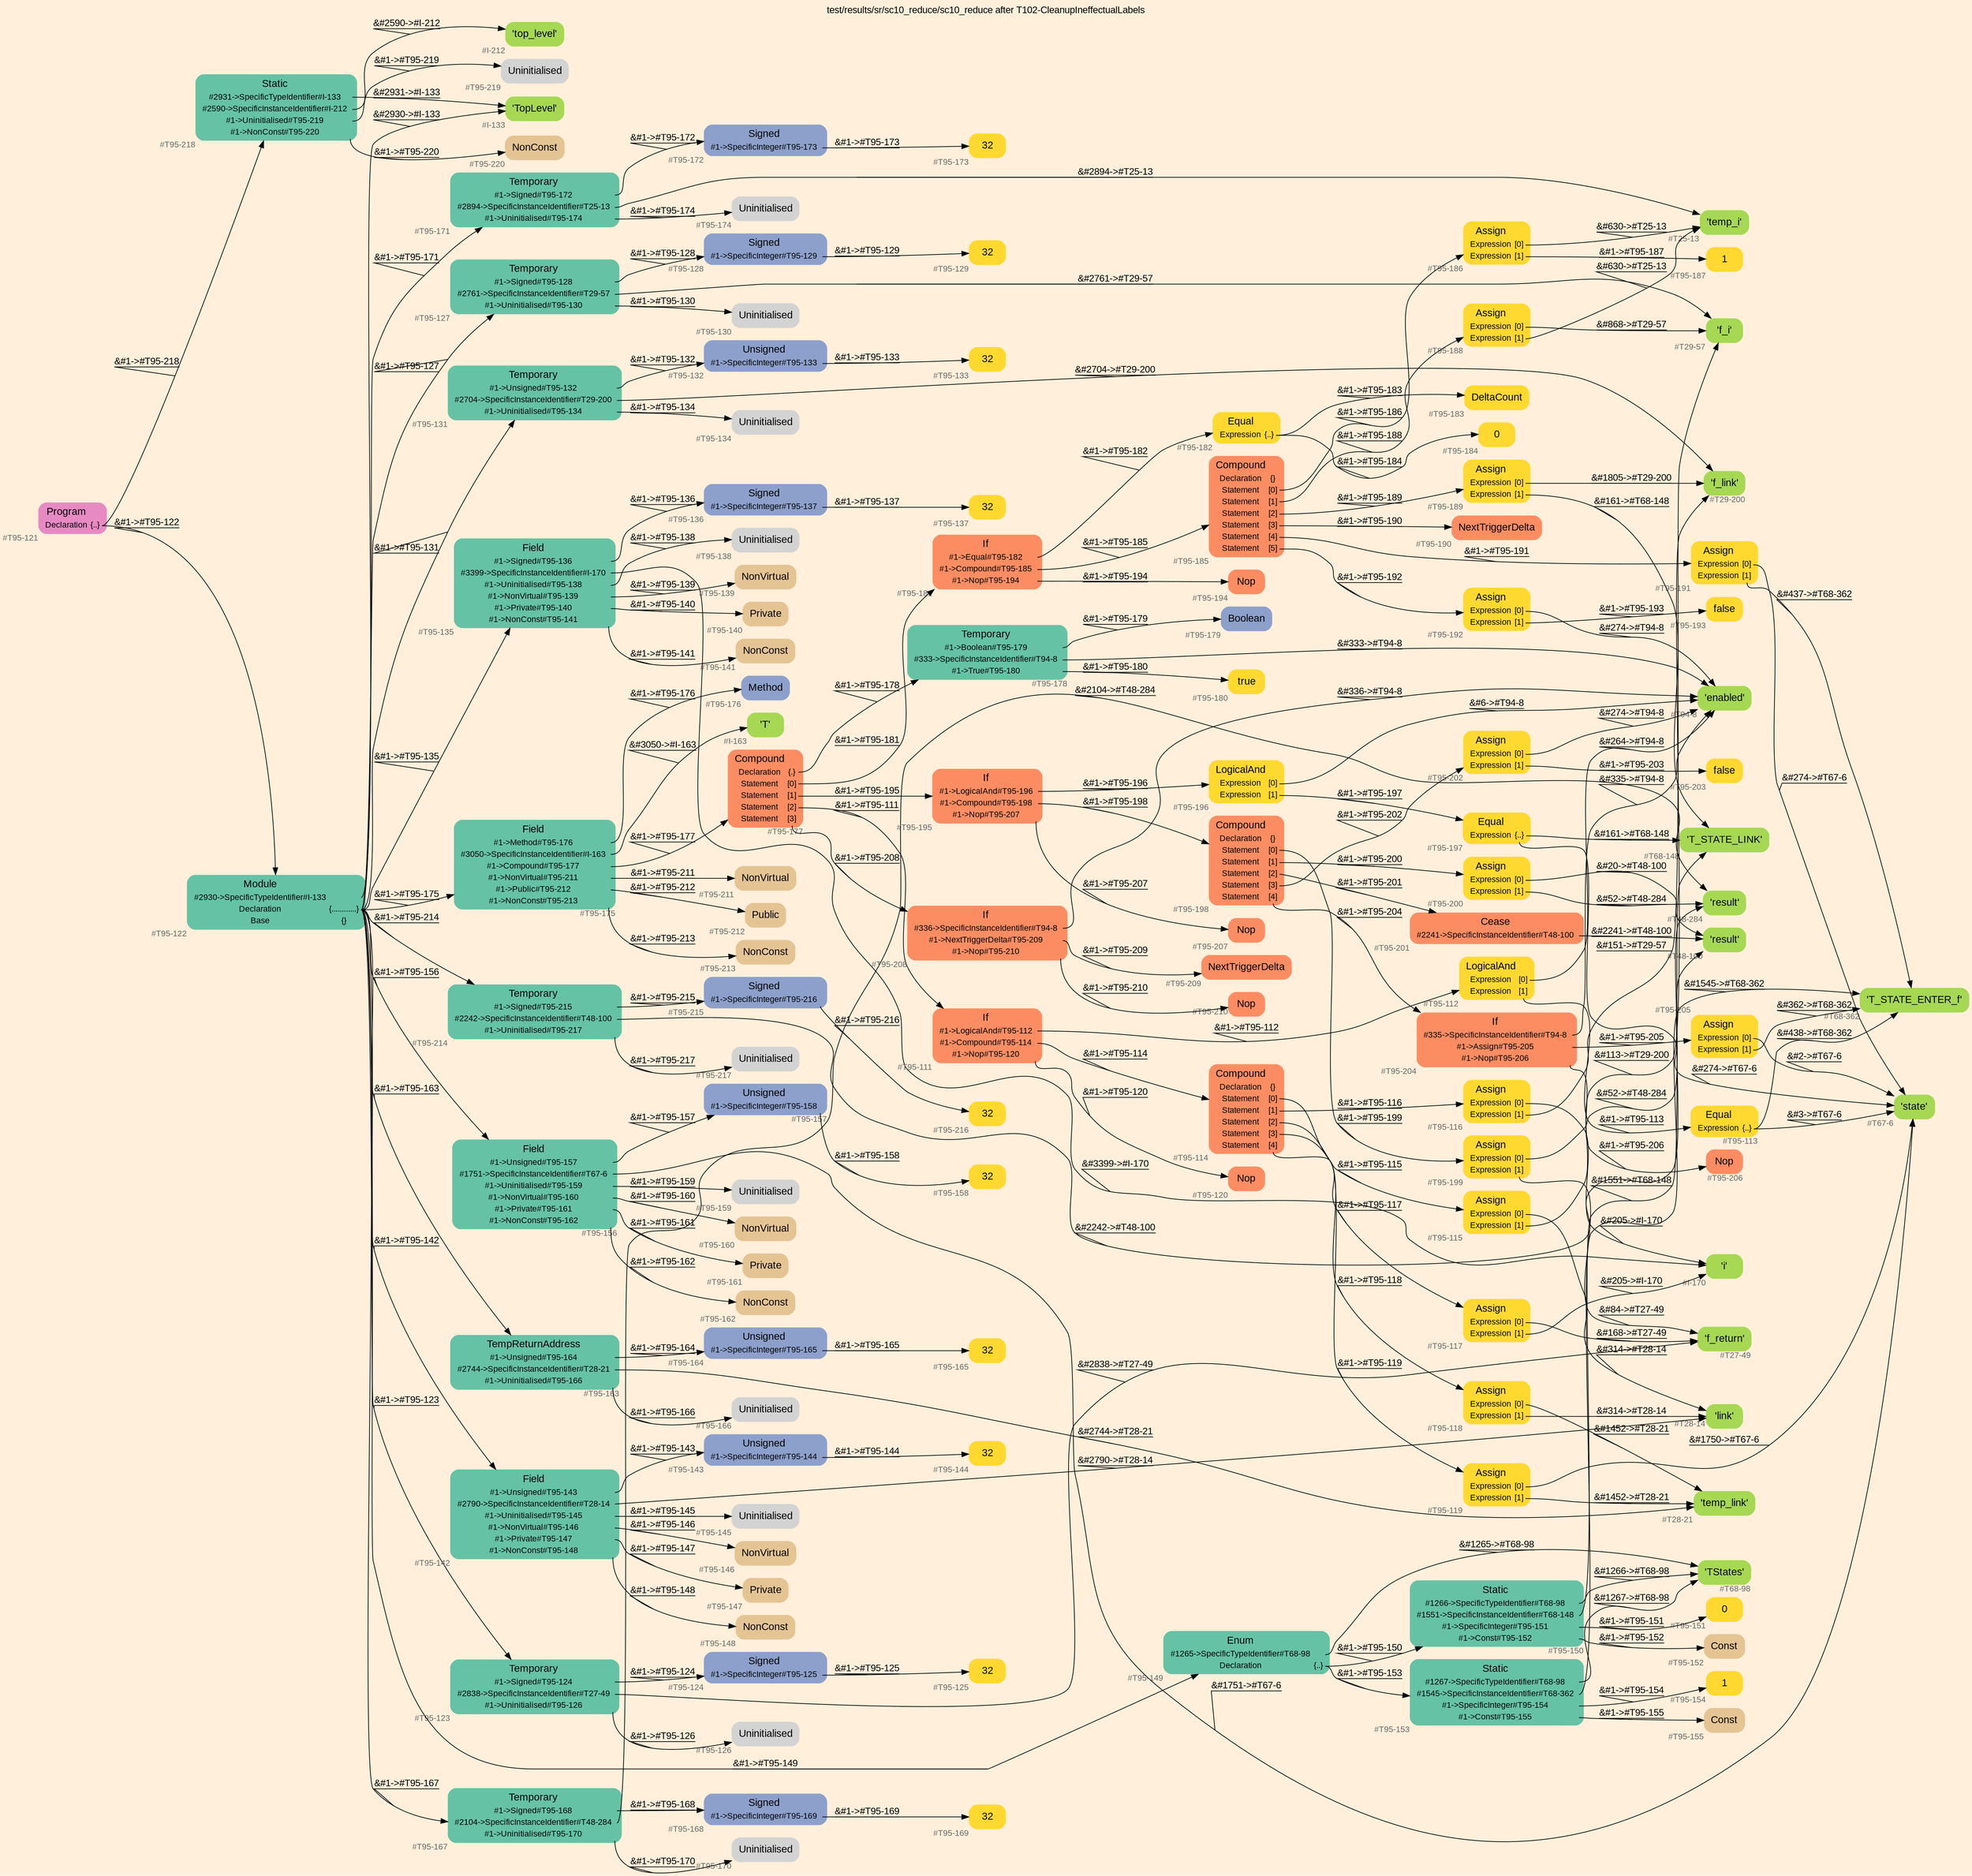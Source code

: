 digraph "test/results/sr/sc10_reduce/sc10_reduce after T102-CleanupIneffectualLabels" {
label = "test/results/sr/sc10_reduce/sc10_reduce after T102-CleanupIneffectualLabels"
labelloc = t
graph [
    rankdir = "LR"
    ranksep = 0.3
    bgcolor = antiquewhite1
    color = black
    fontcolor = black
    fontname = "Arial"
];
node [
    fontname = "Arial"
];
edge [
    fontname = "Arial"
];

// -------------------- node figure --------------------
// -------- block #T95-121 ----------
"#T95-121" [
    fillcolor = "/set28/4"
    xlabel = "#T95-121"
    fontsize = "12"
    fontcolor = grey40
    shape = "plaintext"
    label = <<TABLE BORDER="0" CELLBORDER="0" CELLSPACING="0">
     <TR><TD><FONT COLOR="black" POINT-SIZE="15">Program</FONT></TD></TR>
     <TR><TD><FONT COLOR="black" POINT-SIZE="12">Declaration</FONT></TD><TD PORT="port0"><FONT COLOR="black" POINT-SIZE="12">{..}</FONT></TD></TR>
    </TABLE>>
    style = "rounded,filled"
];

// -------- block #T95-122 ----------
"#T95-122" [
    fillcolor = "/set28/1"
    xlabel = "#T95-122"
    fontsize = "12"
    fontcolor = grey40
    shape = "plaintext"
    label = <<TABLE BORDER="0" CELLBORDER="0" CELLSPACING="0">
     <TR><TD><FONT COLOR="black" POINT-SIZE="15">Module</FONT></TD></TR>
     <TR><TD><FONT COLOR="black" POINT-SIZE="12">#2930-&gt;SpecificTypeIdentifier#I-133</FONT></TD><TD PORT="port0"></TD></TR>
     <TR><TD><FONT COLOR="black" POINT-SIZE="12">Declaration</FONT></TD><TD PORT="port1"><FONT COLOR="black" POINT-SIZE="12">{............}</FONT></TD></TR>
     <TR><TD><FONT COLOR="black" POINT-SIZE="12">Base</FONT></TD><TD PORT="port2"><FONT COLOR="black" POINT-SIZE="12">{}</FONT></TD></TR>
    </TABLE>>
    style = "rounded,filled"
];

// -------- block #I-133 ----------
"#I-133" [
    fillcolor = "/set28/5"
    xlabel = "#I-133"
    fontsize = "12"
    fontcolor = grey40
    shape = "plaintext"
    label = <<TABLE BORDER="0" CELLBORDER="0" CELLSPACING="0">
     <TR><TD><FONT COLOR="black" POINT-SIZE="15">'TopLevel'</FONT></TD></TR>
    </TABLE>>
    style = "rounded,filled"
];

// -------- block #T95-123 ----------
"#T95-123" [
    fillcolor = "/set28/1"
    xlabel = "#T95-123"
    fontsize = "12"
    fontcolor = grey40
    shape = "plaintext"
    label = <<TABLE BORDER="0" CELLBORDER="0" CELLSPACING="0">
     <TR><TD><FONT COLOR="black" POINT-SIZE="15">Temporary</FONT></TD></TR>
     <TR><TD><FONT COLOR="black" POINT-SIZE="12">#1-&gt;Signed#T95-124</FONT></TD><TD PORT="port0"></TD></TR>
     <TR><TD><FONT COLOR="black" POINT-SIZE="12">#2838-&gt;SpecificInstanceIdentifier#T27-49</FONT></TD><TD PORT="port1"></TD></TR>
     <TR><TD><FONT COLOR="black" POINT-SIZE="12">#1-&gt;Uninitialised#T95-126</FONT></TD><TD PORT="port2"></TD></TR>
    </TABLE>>
    style = "rounded,filled"
];

// -------- block #T95-124 ----------
"#T95-124" [
    fillcolor = "/set28/3"
    xlabel = "#T95-124"
    fontsize = "12"
    fontcolor = grey40
    shape = "plaintext"
    label = <<TABLE BORDER="0" CELLBORDER="0" CELLSPACING="0">
     <TR><TD><FONT COLOR="black" POINT-SIZE="15">Signed</FONT></TD></TR>
     <TR><TD><FONT COLOR="black" POINT-SIZE="12">#1-&gt;SpecificInteger#T95-125</FONT></TD><TD PORT="port0"></TD></TR>
    </TABLE>>
    style = "rounded,filled"
];

// -------- block #T95-125 ----------
"#T95-125" [
    fillcolor = "/set28/6"
    xlabel = "#T95-125"
    fontsize = "12"
    fontcolor = grey40
    shape = "plaintext"
    label = <<TABLE BORDER="0" CELLBORDER="0" CELLSPACING="0">
     <TR><TD><FONT COLOR="black" POINT-SIZE="15">32</FONT></TD></TR>
    </TABLE>>
    style = "rounded,filled"
];

// -------- block #T27-49 ----------
"#T27-49" [
    fillcolor = "/set28/5"
    xlabel = "#T27-49"
    fontsize = "12"
    fontcolor = grey40
    shape = "plaintext"
    label = <<TABLE BORDER="0" CELLBORDER="0" CELLSPACING="0">
     <TR><TD><FONT COLOR="black" POINT-SIZE="15">'f_return'</FONT></TD></TR>
    </TABLE>>
    style = "rounded,filled"
];

// -------- block #T95-126 ----------
"#T95-126" [
    xlabel = "#T95-126"
    fontsize = "12"
    fontcolor = grey40
    shape = "plaintext"
    label = <<TABLE BORDER="0" CELLBORDER="0" CELLSPACING="0">
     <TR><TD><FONT COLOR="black" POINT-SIZE="15">Uninitialised</FONT></TD></TR>
    </TABLE>>
    style = "rounded,filled"
];

// -------- block #T95-127 ----------
"#T95-127" [
    fillcolor = "/set28/1"
    xlabel = "#T95-127"
    fontsize = "12"
    fontcolor = grey40
    shape = "plaintext"
    label = <<TABLE BORDER="0" CELLBORDER="0" CELLSPACING="0">
     <TR><TD><FONT COLOR="black" POINT-SIZE="15">Temporary</FONT></TD></TR>
     <TR><TD><FONT COLOR="black" POINT-SIZE="12">#1-&gt;Signed#T95-128</FONT></TD><TD PORT="port0"></TD></TR>
     <TR><TD><FONT COLOR="black" POINT-SIZE="12">#2761-&gt;SpecificInstanceIdentifier#T29-57</FONT></TD><TD PORT="port1"></TD></TR>
     <TR><TD><FONT COLOR="black" POINT-SIZE="12">#1-&gt;Uninitialised#T95-130</FONT></TD><TD PORT="port2"></TD></TR>
    </TABLE>>
    style = "rounded,filled"
];

// -------- block #T95-128 ----------
"#T95-128" [
    fillcolor = "/set28/3"
    xlabel = "#T95-128"
    fontsize = "12"
    fontcolor = grey40
    shape = "plaintext"
    label = <<TABLE BORDER="0" CELLBORDER="0" CELLSPACING="0">
     <TR><TD><FONT COLOR="black" POINT-SIZE="15">Signed</FONT></TD></TR>
     <TR><TD><FONT COLOR="black" POINT-SIZE="12">#1-&gt;SpecificInteger#T95-129</FONT></TD><TD PORT="port0"></TD></TR>
    </TABLE>>
    style = "rounded,filled"
];

// -------- block #T95-129 ----------
"#T95-129" [
    fillcolor = "/set28/6"
    xlabel = "#T95-129"
    fontsize = "12"
    fontcolor = grey40
    shape = "plaintext"
    label = <<TABLE BORDER="0" CELLBORDER="0" CELLSPACING="0">
     <TR><TD><FONT COLOR="black" POINT-SIZE="15">32</FONT></TD></TR>
    </TABLE>>
    style = "rounded,filled"
];

// -------- block #T29-57 ----------
"#T29-57" [
    fillcolor = "/set28/5"
    xlabel = "#T29-57"
    fontsize = "12"
    fontcolor = grey40
    shape = "plaintext"
    label = <<TABLE BORDER="0" CELLBORDER="0" CELLSPACING="0">
     <TR><TD><FONT COLOR="black" POINT-SIZE="15">'f_i'</FONT></TD></TR>
    </TABLE>>
    style = "rounded,filled"
];

// -------- block #T95-130 ----------
"#T95-130" [
    xlabel = "#T95-130"
    fontsize = "12"
    fontcolor = grey40
    shape = "plaintext"
    label = <<TABLE BORDER="0" CELLBORDER="0" CELLSPACING="0">
     <TR><TD><FONT COLOR="black" POINT-SIZE="15">Uninitialised</FONT></TD></TR>
    </TABLE>>
    style = "rounded,filled"
];

// -------- block #T95-131 ----------
"#T95-131" [
    fillcolor = "/set28/1"
    xlabel = "#T95-131"
    fontsize = "12"
    fontcolor = grey40
    shape = "plaintext"
    label = <<TABLE BORDER="0" CELLBORDER="0" CELLSPACING="0">
     <TR><TD><FONT COLOR="black" POINT-SIZE="15">Temporary</FONT></TD></TR>
     <TR><TD><FONT COLOR="black" POINT-SIZE="12">#1-&gt;Unsigned#T95-132</FONT></TD><TD PORT="port0"></TD></TR>
     <TR><TD><FONT COLOR="black" POINT-SIZE="12">#2704-&gt;SpecificInstanceIdentifier#T29-200</FONT></TD><TD PORT="port1"></TD></TR>
     <TR><TD><FONT COLOR="black" POINT-SIZE="12">#1-&gt;Uninitialised#T95-134</FONT></TD><TD PORT="port2"></TD></TR>
    </TABLE>>
    style = "rounded,filled"
];

// -------- block #T95-132 ----------
"#T95-132" [
    fillcolor = "/set28/3"
    xlabel = "#T95-132"
    fontsize = "12"
    fontcolor = grey40
    shape = "plaintext"
    label = <<TABLE BORDER="0" CELLBORDER="0" CELLSPACING="0">
     <TR><TD><FONT COLOR="black" POINT-SIZE="15">Unsigned</FONT></TD></TR>
     <TR><TD><FONT COLOR="black" POINT-SIZE="12">#1-&gt;SpecificInteger#T95-133</FONT></TD><TD PORT="port0"></TD></TR>
    </TABLE>>
    style = "rounded,filled"
];

// -------- block #T95-133 ----------
"#T95-133" [
    fillcolor = "/set28/6"
    xlabel = "#T95-133"
    fontsize = "12"
    fontcolor = grey40
    shape = "plaintext"
    label = <<TABLE BORDER="0" CELLBORDER="0" CELLSPACING="0">
     <TR><TD><FONT COLOR="black" POINT-SIZE="15">32</FONT></TD></TR>
    </TABLE>>
    style = "rounded,filled"
];

// -------- block #T29-200 ----------
"#T29-200" [
    fillcolor = "/set28/5"
    xlabel = "#T29-200"
    fontsize = "12"
    fontcolor = grey40
    shape = "plaintext"
    label = <<TABLE BORDER="0" CELLBORDER="0" CELLSPACING="0">
     <TR><TD><FONT COLOR="black" POINT-SIZE="15">'f_link'</FONT></TD></TR>
    </TABLE>>
    style = "rounded,filled"
];

// -------- block #T95-134 ----------
"#T95-134" [
    xlabel = "#T95-134"
    fontsize = "12"
    fontcolor = grey40
    shape = "plaintext"
    label = <<TABLE BORDER="0" CELLBORDER="0" CELLSPACING="0">
     <TR><TD><FONT COLOR="black" POINT-SIZE="15">Uninitialised</FONT></TD></TR>
    </TABLE>>
    style = "rounded,filled"
];

// -------- block #T95-135 ----------
"#T95-135" [
    fillcolor = "/set28/1"
    xlabel = "#T95-135"
    fontsize = "12"
    fontcolor = grey40
    shape = "plaintext"
    label = <<TABLE BORDER="0" CELLBORDER="0" CELLSPACING="0">
     <TR><TD><FONT COLOR="black" POINT-SIZE="15">Field</FONT></TD></TR>
     <TR><TD><FONT COLOR="black" POINT-SIZE="12">#1-&gt;Signed#T95-136</FONT></TD><TD PORT="port0"></TD></TR>
     <TR><TD><FONT COLOR="black" POINT-SIZE="12">#3399-&gt;SpecificInstanceIdentifier#I-170</FONT></TD><TD PORT="port1"></TD></TR>
     <TR><TD><FONT COLOR="black" POINT-SIZE="12">#1-&gt;Uninitialised#T95-138</FONT></TD><TD PORT="port2"></TD></TR>
     <TR><TD><FONT COLOR="black" POINT-SIZE="12">#1-&gt;NonVirtual#T95-139</FONT></TD><TD PORT="port3"></TD></TR>
     <TR><TD><FONT COLOR="black" POINT-SIZE="12">#1-&gt;Private#T95-140</FONT></TD><TD PORT="port4"></TD></TR>
     <TR><TD><FONT COLOR="black" POINT-SIZE="12">#1-&gt;NonConst#T95-141</FONT></TD><TD PORT="port5"></TD></TR>
    </TABLE>>
    style = "rounded,filled"
];

// -------- block #T95-136 ----------
"#T95-136" [
    fillcolor = "/set28/3"
    xlabel = "#T95-136"
    fontsize = "12"
    fontcolor = grey40
    shape = "plaintext"
    label = <<TABLE BORDER="0" CELLBORDER="0" CELLSPACING="0">
     <TR><TD><FONT COLOR="black" POINT-SIZE="15">Signed</FONT></TD></TR>
     <TR><TD><FONT COLOR="black" POINT-SIZE="12">#1-&gt;SpecificInteger#T95-137</FONT></TD><TD PORT="port0"></TD></TR>
    </TABLE>>
    style = "rounded,filled"
];

// -------- block #T95-137 ----------
"#T95-137" [
    fillcolor = "/set28/6"
    xlabel = "#T95-137"
    fontsize = "12"
    fontcolor = grey40
    shape = "plaintext"
    label = <<TABLE BORDER="0" CELLBORDER="0" CELLSPACING="0">
     <TR><TD><FONT COLOR="black" POINT-SIZE="15">32</FONT></TD></TR>
    </TABLE>>
    style = "rounded,filled"
];

// -------- block #I-170 ----------
"#I-170" [
    fillcolor = "/set28/5"
    xlabel = "#I-170"
    fontsize = "12"
    fontcolor = grey40
    shape = "plaintext"
    label = <<TABLE BORDER="0" CELLBORDER="0" CELLSPACING="0">
     <TR><TD><FONT COLOR="black" POINT-SIZE="15">'i'</FONT></TD></TR>
    </TABLE>>
    style = "rounded,filled"
];

// -------- block #T95-138 ----------
"#T95-138" [
    xlabel = "#T95-138"
    fontsize = "12"
    fontcolor = grey40
    shape = "plaintext"
    label = <<TABLE BORDER="0" CELLBORDER="0" CELLSPACING="0">
     <TR><TD><FONT COLOR="black" POINT-SIZE="15">Uninitialised</FONT></TD></TR>
    </TABLE>>
    style = "rounded,filled"
];

// -------- block #T95-139 ----------
"#T95-139" [
    fillcolor = "/set28/7"
    xlabel = "#T95-139"
    fontsize = "12"
    fontcolor = grey40
    shape = "plaintext"
    label = <<TABLE BORDER="0" CELLBORDER="0" CELLSPACING="0">
     <TR><TD><FONT COLOR="black" POINT-SIZE="15">NonVirtual</FONT></TD></TR>
    </TABLE>>
    style = "rounded,filled"
];

// -------- block #T95-140 ----------
"#T95-140" [
    fillcolor = "/set28/7"
    xlabel = "#T95-140"
    fontsize = "12"
    fontcolor = grey40
    shape = "plaintext"
    label = <<TABLE BORDER="0" CELLBORDER="0" CELLSPACING="0">
     <TR><TD><FONT COLOR="black" POINT-SIZE="15">Private</FONT></TD></TR>
    </TABLE>>
    style = "rounded,filled"
];

// -------- block #T95-141 ----------
"#T95-141" [
    fillcolor = "/set28/7"
    xlabel = "#T95-141"
    fontsize = "12"
    fontcolor = grey40
    shape = "plaintext"
    label = <<TABLE BORDER="0" CELLBORDER="0" CELLSPACING="0">
     <TR><TD><FONT COLOR="black" POINT-SIZE="15">NonConst</FONT></TD></TR>
    </TABLE>>
    style = "rounded,filled"
];

// -------- block #T95-142 ----------
"#T95-142" [
    fillcolor = "/set28/1"
    xlabel = "#T95-142"
    fontsize = "12"
    fontcolor = grey40
    shape = "plaintext"
    label = <<TABLE BORDER="0" CELLBORDER="0" CELLSPACING="0">
     <TR><TD><FONT COLOR="black" POINT-SIZE="15">Field</FONT></TD></TR>
     <TR><TD><FONT COLOR="black" POINT-SIZE="12">#1-&gt;Unsigned#T95-143</FONT></TD><TD PORT="port0"></TD></TR>
     <TR><TD><FONT COLOR="black" POINT-SIZE="12">#2790-&gt;SpecificInstanceIdentifier#T28-14</FONT></TD><TD PORT="port1"></TD></TR>
     <TR><TD><FONT COLOR="black" POINT-SIZE="12">#1-&gt;Uninitialised#T95-145</FONT></TD><TD PORT="port2"></TD></TR>
     <TR><TD><FONT COLOR="black" POINT-SIZE="12">#1-&gt;NonVirtual#T95-146</FONT></TD><TD PORT="port3"></TD></TR>
     <TR><TD><FONT COLOR="black" POINT-SIZE="12">#1-&gt;Private#T95-147</FONT></TD><TD PORT="port4"></TD></TR>
     <TR><TD><FONT COLOR="black" POINT-SIZE="12">#1-&gt;NonConst#T95-148</FONT></TD><TD PORT="port5"></TD></TR>
    </TABLE>>
    style = "rounded,filled"
];

// -------- block #T95-143 ----------
"#T95-143" [
    fillcolor = "/set28/3"
    xlabel = "#T95-143"
    fontsize = "12"
    fontcolor = grey40
    shape = "plaintext"
    label = <<TABLE BORDER="0" CELLBORDER="0" CELLSPACING="0">
     <TR><TD><FONT COLOR="black" POINT-SIZE="15">Unsigned</FONT></TD></TR>
     <TR><TD><FONT COLOR="black" POINT-SIZE="12">#1-&gt;SpecificInteger#T95-144</FONT></TD><TD PORT="port0"></TD></TR>
    </TABLE>>
    style = "rounded,filled"
];

// -------- block #T95-144 ----------
"#T95-144" [
    fillcolor = "/set28/6"
    xlabel = "#T95-144"
    fontsize = "12"
    fontcolor = grey40
    shape = "plaintext"
    label = <<TABLE BORDER="0" CELLBORDER="0" CELLSPACING="0">
     <TR><TD><FONT COLOR="black" POINT-SIZE="15">32</FONT></TD></TR>
    </TABLE>>
    style = "rounded,filled"
];

// -------- block #T28-14 ----------
"#T28-14" [
    fillcolor = "/set28/5"
    xlabel = "#T28-14"
    fontsize = "12"
    fontcolor = grey40
    shape = "plaintext"
    label = <<TABLE BORDER="0" CELLBORDER="0" CELLSPACING="0">
     <TR><TD><FONT COLOR="black" POINT-SIZE="15">'link'</FONT></TD></TR>
    </TABLE>>
    style = "rounded,filled"
];

// -------- block #T95-145 ----------
"#T95-145" [
    xlabel = "#T95-145"
    fontsize = "12"
    fontcolor = grey40
    shape = "plaintext"
    label = <<TABLE BORDER="0" CELLBORDER="0" CELLSPACING="0">
     <TR><TD><FONT COLOR="black" POINT-SIZE="15">Uninitialised</FONT></TD></TR>
    </TABLE>>
    style = "rounded,filled"
];

// -------- block #T95-146 ----------
"#T95-146" [
    fillcolor = "/set28/7"
    xlabel = "#T95-146"
    fontsize = "12"
    fontcolor = grey40
    shape = "plaintext"
    label = <<TABLE BORDER="0" CELLBORDER="0" CELLSPACING="0">
     <TR><TD><FONT COLOR="black" POINT-SIZE="15">NonVirtual</FONT></TD></TR>
    </TABLE>>
    style = "rounded,filled"
];

// -------- block #T95-147 ----------
"#T95-147" [
    fillcolor = "/set28/7"
    xlabel = "#T95-147"
    fontsize = "12"
    fontcolor = grey40
    shape = "plaintext"
    label = <<TABLE BORDER="0" CELLBORDER="0" CELLSPACING="0">
     <TR><TD><FONT COLOR="black" POINT-SIZE="15">Private</FONT></TD></TR>
    </TABLE>>
    style = "rounded,filled"
];

// -------- block #T95-148 ----------
"#T95-148" [
    fillcolor = "/set28/7"
    xlabel = "#T95-148"
    fontsize = "12"
    fontcolor = grey40
    shape = "plaintext"
    label = <<TABLE BORDER="0" CELLBORDER="0" CELLSPACING="0">
     <TR><TD><FONT COLOR="black" POINT-SIZE="15">NonConst</FONT></TD></TR>
    </TABLE>>
    style = "rounded,filled"
];

// -------- block #T95-149 ----------
"#T95-149" [
    fillcolor = "/set28/1"
    xlabel = "#T95-149"
    fontsize = "12"
    fontcolor = grey40
    shape = "plaintext"
    label = <<TABLE BORDER="0" CELLBORDER="0" CELLSPACING="0">
     <TR><TD><FONT COLOR="black" POINT-SIZE="15">Enum</FONT></TD></TR>
     <TR><TD><FONT COLOR="black" POINT-SIZE="12">#1265-&gt;SpecificTypeIdentifier#T68-98</FONT></TD><TD PORT="port0"></TD></TR>
     <TR><TD><FONT COLOR="black" POINT-SIZE="12">Declaration</FONT></TD><TD PORT="port1"><FONT COLOR="black" POINT-SIZE="12">{..}</FONT></TD></TR>
    </TABLE>>
    style = "rounded,filled"
];

// -------- block #T68-98 ----------
"#T68-98" [
    fillcolor = "/set28/5"
    xlabel = "#T68-98"
    fontsize = "12"
    fontcolor = grey40
    shape = "plaintext"
    label = <<TABLE BORDER="0" CELLBORDER="0" CELLSPACING="0">
     <TR><TD><FONT COLOR="black" POINT-SIZE="15">'TStates'</FONT></TD></TR>
    </TABLE>>
    style = "rounded,filled"
];

// -------- block #T95-150 ----------
"#T95-150" [
    fillcolor = "/set28/1"
    xlabel = "#T95-150"
    fontsize = "12"
    fontcolor = grey40
    shape = "plaintext"
    label = <<TABLE BORDER="0" CELLBORDER="0" CELLSPACING="0">
     <TR><TD><FONT COLOR="black" POINT-SIZE="15">Static</FONT></TD></TR>
     <TR><TD><FONT COLOR="black" POINT-SIZE="12">#1266-&gt;SpecificTypeIdentifier#T68-98</FONT></TD><TD PORT="port0"></TD></TR>
     <TR><TD><FONT COLOR="black" POINT-SIZE="12">#1551-&gt;SpecificInstanceIdentifier#T68-148</FONT></TD><TD PORT="port1"></TD></TR>
     <TR><TD><FONT COLOR="black" POINT-SIZE="12">#1-&gt;SpecificInteger#T95-151</FONT></TD><TD PORT="port2"></TD></TR>
     <TR><TD><FONT COLOR="black" POINT-SIZE="12">#1-&gt;Const#T95-152</FONT></TD><TD PORT="port3"></TD></TR>
    </TABLE>>
    style = "rounded,filled"
];

// -------- block #T68-148 ----------
"#T68-148" [
    fillcolor = "/set28/5"
    xlabel = "#T68-148"
    fontsize = "12"
    fontcolor = grey40
    shape = "plaintext"
    label = <<TABLE BORDER="0" CELLBORDER="0" CELLSPACING="0">
     <TR><TD><FONT COLOR="black" POINT-SIZE="15">'T_STATE_LINK'</FONT></TD></TR>
    </TABLE>>
    style = "rounded,filled"
];

// -------- block #T95-151 ----------
"#T95-151" [
    fillcolor = "/set28/6"
    xlabel = "#T95-151"
    fontsize = "12"
    fontcolor = grey40
    shape = "plaintext"
    label = <<TABLE BORDER="0" CELLBORDER="0" CELLSPACING="0">
     <TR><TD><FONT COLOR="black" POINT-SIZE="15">0</FONT></TD></TR>
    </TABLE>>
    style = "rounded,filled"
];

// -------- block #T95-152 ----------
"#T95-152" [
    fillcolor = "/set28/7"
    xlabel = "#T95-152"
    fontsize = "12"
    fontcolor = grey40
    shape = "plaintext"
    label = <<TABLE BORDER="0" CELLBORDER="0" CELLSPACING="0">
     <TR><TD><FONT COLOR="black" POINT-SIZE="15">Const</FONT></TD></TR>
    </TABLE>>
    style = "rounded,filled"
];

// -------- block #T95-153 ----------
"#T95-153" [
    fillcolor = "/set28/1"
    xlabel = "#T95-153"
    fontsize = "12"
    fontcolor = grey40
    shape = "plaintext"
    label = <<TABLE BORDER="0" CELLBORDER="0" CELLSPACING="0">
     <TR><TD><FONT COLOR="black" POINT-SIZE="15">Static</FONT></TD></TR>
     <TR><TD><FONT COLOR="black" POINT-SIZE="12">#1267-&gt;SpecificTypeIdentifier#T68-98</FONT></TD><TD PORT="port0"></TD></TR>
     <TR><TD><FONT COLOR="black" POINT-SIZE="12">#1545-&gt;SpecificInstanceIdentifier#T68-362</FONT></TD><TD PORT="port1"></TD></TR>
     <TR><TD><FONT COLOR="black" POINT-SIZE="12">#1-&gt;SpecificInteger#T95-154</FONT></TD><TD PORT="port2"></TD></TR>
     <TR><TD><FONT COLOR="black" POINT-SIZE="12">#1-&gt;Const#T95-155</FONT></TD><TD PORT="port3"></TD></TR>
    </TABLE>>
    style = "rounded,filled"
];

// -------- block #T68-362 ----------
"#T68-362" [
    fillcolor = "/set28/5"
    xlabel = "#T68-362"
    fontsize = "12"
    fontcolor = grey40
    shape = "plaintext"
    label = <<TABLE BORDER="0" CELLBORDER="0" CELLSPACING="0">
     <TR><TD><FONT COLOR="black" POINT-SIZE="15">'T_STATE_ENTER_f'</FONT></TD></TR>
    </TABLE>>
    style = "rounded,filled"
];

// -------- block #T95-154 ----------
"#T95-154" [
    fillcolor = "/set28/6"
    xlabel = "#T95-154"
    fontsize = "12"
    fontcolor = grey40
    shape = "plaintext"
    label = <<TABLE BORDER="0" CELLBORDER="0" CELLSPACING="0">
     <TR><TD><FONT COLOR="black" POINT-SIZE="15">1</FONT></TD></TR>
    </TABLE>>
    style = "rounded,filled"
];

// -------- block #T95-155 ----------
"#T95-155" [
    fillcolor = "/set28/7"
    xlabel = "#T95-155"
    fontsize = "12"
    fontcolor = grey40
    shape = "plaintext"
    label = <<TABLE BORDER="0" CELLBORDER="0" CELLSPACING="0">
     <TR><TD><FONT COLOR="black" POINT-SIZE="15">Const</FONT></TD></TR>
    </TABLE>>
    style = "rounded,filled"
];

// -------- block #T95-156 ----------
"#T95-156" [
    fillcolor = "/set28/1"
    xlabel = "#T95-156"
    fontsize = "12"
    fontcolor = grey40
    shape = "plaintext"
    label = <<TABLE BORDER="0" CELLBORDER="0" CELLSPACING="0">
     <TR><TD><FONT COLOR="black" POINT-SIZE="15">Field</FONT></TD></TR>
     <TR><TD><FONT COLOR="black" POINT-SIZE="12">#1-&gt;Unsigned#T95-157</FONT></TD><TD PORT="port0"></TD></TR>
     <TR><TD><FONT COLOR="black" POINT-SIZE="12">#1751-&gt;SpecificInstanceIdentifier#T67-6</FONT></TD><TD PORT="port1"></TD></TR>
     <TR><TD><FONT COLOR="black" POINT-SIZE="12">#1-&gt;Uninitialised#T95-159</FONT></TD><TD PORT="port2"></TD></TR>
     <TR><TD><FONT COLOR="black" POINT-SIZE="12">#1-&gt;NonVirtual#T95-160</FONT></TD><TD PORT="port3"></TD></TR>
     <TR><TD><FONT COLOR="black" POINT-SIZE="12">#1-&gt;Private#T95-161</FONT></TD><TD PORT="port4"></TD></TR>
     <TR><TD><FONT COLOR="black" POINT-SIZE="12">#1-&gt;NonConst#T95-162</FONT></TD><TD PORT="port5"></TD></TR>
    </TABLE>>
    style = "rounded,filled"
];

// -------- block #T95-157 ----------
"#T95-157" [
    fillcolor = "/set28/3"
    xlabel = "#T95-157"
    fontsize = "12"
    fontcolor = grey40
    shape = "plaintext"
    label = <<TABLE BORDER="0" CELLBORDER="0" CELLSPACING="0">
     <TR><TD><FONT COLOR="black" POINT-SIZE="15">Unsigned</FONT></TD></TR>
     <TR><TD><FONT COLOR="black" POINT-SIZE="12">#1-&gt;SpecificInteger#T95-158</FONT></TD><TD PORT="port0"></TD></TR>
    </TABLE>>
    style = "rounded,filled"
];

// -------- block #T95-158 ----------
"#T95-158" [
    fillcolor = "/set28/6"
    xlabel = "#T95-158"
    fontsize = "12"
    fontcolor = grey40
    shape = "plaintext"
    label = <<TABLE BORDER="0" CELLBORDER="0" CELLSPACING="0">
     <TR><TD><FONT COLOR="black" POINT-SIZE="15">32</FONT></TD></TR>
    </TABLE>>
    style = "rounded,filled"
];

// -------- block #T67-6 ----------
"#T67-6" [
    fillcolor = "/set28/5"
    xlabel = "#T67-6"
    fontsize = "12"
    fontcolor = grey40
    shape = "plaintext"
    label = <<TABLE BORDER="0" CELLBORDER="0" CELLSPACING="0">
     <TR><TD><FONT COLOR="black" POINT-SIZE="15">'state'</FONT></TD></TR>
    </TABLE>>
    style = "rounded,filled"
];

// -------- block #T95-159 ----------
"#T95-159" [
    xlabel = "#T95-159"
    fontsize = "12"
    fontcolor = grey40
    shape = "plaintext"
    label = <<TABLE BORDER="0" CELLBORDER="0" CELLSPACING="0">
     <TR><TD><FONT COLOR="black" POINT-SIZE="15">Uninitialised</FONT></TD></TR>
    </TABLE>>
    style = "rounded,filled"
];

// -------- block #T95-160 ----------
"#T95-160" [
    fillcolor = "/set28/7"
    xlabel = "#T95-160"
    fontsize = "12"
    fontcolor = grey40
    shape = "plaintext"
    label = <<TABLE BORDER="0" CELLBORDER="0" CELLSPACING="0">
     <TR><TD><FONT COLOR="black" POINT-SIZE="15">NonVirtual</FONT></TD></TR>
    </TABLE>>
    style = "rounded,filled"
];

// -------- block #T95-161 ----------
"#T95-161" [
    fillcolor = "/set28/7"
    xlabel = "#T95-161"
    fontsize = "12"
    fontcolor = grey40
    shape = "plaintext"
    label = <<TABLE BORDER="0" CELLBORDER="0" CELLSPACING="0">
     <TR><TD><FONT COLOR="black" POINT-SIZE="15">Private</FONT></TD></TR>
    </TABLE>>
    style = "rounded,filled"
];

// -------- block #T95-162 ----------
"#T95-162" [
    fillcolor = "/set28/7"
    xlabel = "#T95-162"
    fontsize = "12"
    fontcolor = grey40
    shape = "plaintext"
    label = <<TABLE BORDER="0" CELLBORDER="0" CELLSPACING="0">
     <TR><TD><FONT COLOR="black" POINT-SIZE="15">NonConst</FONT></TD></TR>
    </TABLE>>
    style = "rounded,filled"
];

// -------- block #T95-163 ----------
"#T95-163" [
    fillcolor = "/set28/1"
    xlabel = "#T95-163"
    fontsize = "12"
    fontcolor = grey40
    shape = "plaintext"
    label = <<TABLE BORDER="0" CELLBORDER="0" CELLSPACING="0">
     <TR><TD><FONT COLOR="black" POINT-SIZE="15">TempReturnAddress</FONT></TD></TR>
     <TR><TD><FONT COLOR="black" POINT-SIZE="12">#1-&gt;Unsigned#T95-164</FONT></TD><TD PORT="port0"></TD></TR>
     <TR><TD><FONT COLOR="black" POINT-SIZE="12">#2744-&gt;SpecificInstanceIdentifier#T28-21</FONT></TD><TD PORT="port1"></TD></TR>
     <TR><TD><FONT COLOR="black" POINT-SIZE="12">#1-&gt;Uninitialised#T95-166</FONT></TD><TD PORT="port2"></TD></TR>
    </TABLE>>
    style = "rounded,filled"
];

// -------- block #T95-164 ----------
"#T95-164" [
    fillcolor = "/set28/3"
    xlabel = "#T95-164"
    fontsize = "12"
    fontcolor = grey40
    shape = "plaintext"
    label = <<TABLE BORDER="0" CELLBORDER="0" CELLSPACING="0">
     <TR><TD><FONT COLOR="black" POINT-SIZE="15">Unsigned</FONT></TD></TR>
     <TR><TD><FONT COLOR="black" POINT-SIZE="12">#1-&gt;SpecificInteger#T95-165</FONT></TD><TD PORT="port0"></TD></TR>
    </TABLE>>
    style = "rounded,filled"
];

// -------- block #T95-165 ----------
"#T95-165" [
    fillcolor = "/set28/6"
    xlabel = "#T95-165"
    fontsize = "12"
    fontcolor = grey40
    shape = "plaintext"
    label = <<TABLE BORDER="0" CELLBORDER="0" CELLSPACING="0">
     <TR><TD><FONT COLOR="black" POINT-SIZE="15">32</FONT></TD></TR>
    </TABLE>>
    style = "rounded,filled"
];

// -------- block #T28-21 ----------
"#T28-21" [
    fillcolor = "/set28/5"
    xlabel = "#T28-21"
    fontsize = "12"
    fontcolor = grey40
    shape = "plaintext"
    label = <<TABLE BORDER="0" CELLBORDER="0" CELLSPACING="0">
     <TR><TD><FONT COLOR="black" POINT-SIZE="15">'temp_link'</FONT></TD></TR>
    </TABLE>>
    style = "rounded,filled"
];

// -------- block #T95-166 ----------
"#T95-166" [
    xlabel = "#T95-166"
    fontsize = "12"
    fontcolor = grey40
    shape = "plaintext"
    label = <<TABLE BORDER="0" CELLBORDER="0" CELLSPACING="0">
     <TR><TD><FONT COLOR="black" POINT-SIZE="15">Uninitialised</FONT></TD></TR>
    </TABLE>>
    style = "rounded,filled"
];

// -------- block #T95-167 ----------
"#T95-167" [
    fillcolor = "/set28/1"
    xlabel = "#T95-167"
    fontsize = "12"
    fontcolor = grey40
    shape = "plaintext"
    label = <<TABLE BORDER="0" CELLBORDER="0" CELLSPACING="0">
     <TR><TD><FONT COLOR="black" POINT-SIZE="15">Temporary</FONT></TD></TR>
     <TR><TD><FONT COLOR="black" POINT-SIZE="12">#1-&gt;Signed#T95-168</FONT></TD><TD PORT="port0"></TD></TR>
     <TR><TD><FONT COLOR="black" POINT-SIZE="12">#2104-&gt;SpecificInstanceIdentifier#T48-284</FONT></TD><TD PORT="port1"></TD></TR>
     <TR><TD><FONT COLOR="black" POINT-SIZE="12">#1-&gt;Uninitialised#T95-170</FONT></TD><TD PORT="port2"></TD></TR>
    </TABLE>>
    style = "rounded,filled"
];

// -------- block #T95-168 ----------
"#T95-168" [
    fillcolor = "/set28/3"
    xlabel = "#T95-168"
    fontsize = "12"
    fontcolor = grey40
    shape = "plaintext"
    label = <<TABLE BORDER="0" CELLBORDER="0" CELLSPACING="0">
     <TR><TD><FONT COLOR="black" POINT-SIZE="15">Signed</FONT></TD></TR>
     <TR><TD><FONT COLOR="black" POINT-SIZE="12">#1-&gt;SpecificInteger#T95-169</FONT></TD><TD PORT="port0"></TD></TR>
    </TABLE>>
    style = "rounded,filled"
];

// -------- block #T95-169 ----------
"#T95-169" [
    fillcolor = "/set28/6"
    xlabel = "#T95-169"
    fontsize = "12"
    fontcolor = grey40
    shape = "plaintext"
    label = <<TABLE BORDER="0" CELLBORDER="0" CELLSPACING="0">
     <TR><TD><FONT COLOR="black" POINT-SIZE="15">32</FONT></TD></TR>
    </TABLE>>
    style = "rounded,filled"
];

// -------- block #T48-284 ----------
"#T48-284" [
    fillcolor = "/set28/5"
    xlabel = "#T48-284"
    fontsize = "12"
    fontcolor = grey40
    shape = "plaintext"
    label = <<TABLE BORDER="0" CELLBORDER="0" CELLSPACING="0">
     <TR><TD><FONT COLOR="black" POINT-SIZE="15">'result'</FONT></TD></TR>
    </TABLE>>
    style = "rounded,filled"
];

// -------- block #T95-170 ----------
"#T95-170" [
    xlabel = "#T95-170"
    fontsize = "12"
    fontcolor = grey40
    shape = "plaintext"
    label = <<TABLE BORDER="0" CELLBORDER="0" CELLSPACING="0">
     <TR><TD><FONT COLOR="black" POINT-SIZE="15">Uninitialised</FONT></TD></TR>
    </TABLE>>
    style = "rounded,filled"
];

// -------- block #T95-171 ----------
"#T95-171" [
    fillcolor = "/set28/1"
    xlabel = "#T95-171"
    fontsize = "12"
    fontcolor = grey40
    shape = "plaintext"
    label = <<TABLE BORDER="0" CELLBORDER="0" CELLSPACING="0">
     <TR><TD><FONT COLOR="black" POINT-SIZE="15">Temporary</FONT></TD></TR>
     <TR><TD><FONT COLOR="black" POINT-SIZE="12">#1-&gt;Signed#T95-172</FONT></TD><TD PORT="port0"></TD></TR>
     <TR><TD><FONT COLOR="black" POINT-SIZE="12">#2894-&gt;SpecificInstanceIdentifier#T25-13</FONT></TD><TD PORT="port1"></TD></TR>
     <TR><TD><FONT COLOR="black" POINT-SIZE="12">#1-&gt;Uninitialised#T95-174</FONT></TD><TD PORT="port2"></TD></TR>
    </TABLE>>
    style = "rounded,filled"
];

// -------- block #T95-172 ----------
"#T95-172" [
    fillcolor = "/set28/3"
    xlabel = "#T95-172"
    fontsize = "12"
    fontcolor = grey40
    shape = "plaintext"
    label = <<TABLE BORDER="0" CELLBORDER="0" CELLSPACING="0">
     <TR><TD><FONT COLOR="black" POINT-SIZE="15">Signed</FONT></TD></TR>
     <TR><TD><FONT COLOR="black" POINT-SIZE="12">#1-&gt;SpecificInteger#T95-173</FONT></TD><TD PORT="port0"></TD></TR>
    </TABLE>>
    style = "rounded,filled"
];

// -------- block #T95-173 ----------
"#T95-173" [
    fillcolor = "/set28/6"
    xlabel = "#T95-173"
    fontsize = "12"
    fontcolor = grey40
    shape = "plaintext"
    label = <<TABLE BORDER="0" CELLBORDER="0" CELLSPACING="0">
     <TR><TD><FONT COLOR="black" POINT-SIZE="15">32</FONT></TD></TR>
    </TABLE>>
    style = "rounded,filled"
];

// -------- block #T25-13 ----------
"#T25-13" [
    fillcolor = "/set28/5"
    xlabel = "#T25-13"
    fontsize = "12"
    fontcolor = grey40
    shape = "plaintext"
    label = <<TABLE BORDER="0" CELLBORDER="0" CELLSPACING="0">
     <TR><TD><FONT COLOR="black" POINT-SIZE="15">'temp_i'</FONT></TD></TR>
    </TABLE>>
    style = "rounded,filled"
];

// -------- block #T95-174 ----------
"#T95-174" [
    xlabel = "#T95-174"
    fontsize = "12"
    fontcolor = grey40
    shape = "plaintext"
    label = <<TABLE BORDER="0" CELLBORDER="0" CELLSPACING="0">
     <TR><TD><FONT COLOR="black" POINT-SIZE="15">Uninitialised</FONT></TD></TR>
    </TABLE>>
    style = "rounded,filled"
];

// -------- block #T95-175 ----------
"#T95-175" [
    fillcolor = "/set28/1"
    xlabel = "#T95-175"
    fontsize = "12"
    fontcolor = grey40
    shape = "plaintext"
    label = <<TABLE BORDER="0" CELLBORDER="0" CELLSPACING="0">
     <TR><TD><FONT COLOR="black" POINT-SIZE="15">Field</FONT></TD></TR>
     <TR><TD><FONT COLOR="black" POINT-SIZE="12">#1-&gt;Method#T95-176</FONT></TD><TD PORT="port0"></TD></TR>
     <TR><TD><FONT COLOR="black" POINT-SIZE="12">#3050-&gt;SpecificInstanceIdentifier#I-163</FONT></TD><TD PORT="port1"></TD></TR>
     <TR><TD><FONT COLOR="black" POINT-SIZE="12">#1-&gt;Compound#T95-177</FONT></TD><TD PORT="port2"></TD></TR>
     <TR><TD><FONT COLOR="black" POINT-SIZE="12">#1-&gt;NonVirtual#T95-211</FONT></TD><TD PORT="port3"></TD></TR>
     <TR><TD><FONT COLOR="black" POINT-SIZE="12">#1-&gt;Public#T95-212</FONT></TD><TD PORT="port4"></TD></TR>
     <TR><TD><FONT COLOR="black" POINT-SIZE="12">#1-&gt;NonConst#T95-213</FONT></TD><TD PORT="port5"></TD></TR>
    </TABLE>>
    style = "rounded,filled"
];

// -------- block #T95-176 ----------
"#T95-176" [
    fillcolor = "/set28/3"
    xlabel = "#T95-176"
    fontsize = "12"
    fontcolor = grey40
    shape = "plaintext"
    label = <<TABLE BORDER="0" CELLBORDER="0" CELLSPACING="0">
     <TR><TD><FONT COLOR="black" POINT-SIZE="15">Method</FONT></TD></TR>
    </TABLE>>
    style = "rounded,filled"
];

// -------- block #I-163 ----------
"#I-163" [
    fillcolor = "/set28/5"
    xlabel = "#I-163"
    fontsize = "12"
    fontcolor = grey40
    shape = "plaintext"
    label = <<TABLE BORDER="0" CELLBORDER="0" CELLSPACING="0">
     <TR><TD><FONT COLOR="black" POINT-SIZE="15">'T'</FONT></TD></TR>
    </TABLE>>
    style = "rounded,filled"
];

// -------- block #T95-177 ----------
"#T95-177" [
    fillcolor = "/set28/2"
    xlabel = "#T95-177"
    fontsize = "12"
    fontcolor = grey40
    shape = "plaintext"
    label = <<TABLE BORDER="0" CELLBORDER="0" CELLSPACING="0">
     <TR><TD><FONT COLOR="black" POINT-SIZE="15">Compound</FONT></TD></TR>
     <TR><TD><FONT COLOR="black" POINT-SIZE="12">Declaration</FONT></TD><TD PORT="port0"><FONT COLOR="black" POINT-SIZE="12">{.}</FONT></TD></TR>
     <TR><TD><FONT COLOR="black" POINT-SIZE="12">Statement</FONT></TD><TD PORT="port1"><FONT COLOR="black" POINT-SIZE="12">[0]</FONT></TD></TR>
     <TR><TD><FONT COLOR="black" POINT-SIZE="12">Statement</FONT></TD><TD PORT="port2"><FONT COLOR="black" POINT-SIZE="12">[1]</FONT></TD></TR>
     <TR><TD><FONT COLOR="black" POINT-SIZE="12">Statement</FONT></TD><TD PORT="port3"><FONT COLOR="black" POINT-SIZE="12">[2]</FONT></TD></TR>
     <TR><TD><FONT COLOR="black" POINT-SIZE="12">Statement</FONT></TD><TD PORT="port4"><FONT COLOR="black" POINT-SIZE="12">[3]</FONT></TD></TR>
    </TABLE>>
    style = "rounded,filled"
];

// -------- block #T95-178 ----------
"#T95-178" [
    fillcolor = "/set28/1"
    xlabel = "#T95-178"
    fontsize = "12"
    fontcolor = grey40
    shape = "plaintext"
    label = <<TABLE BORDER="0" CELLBORDER="0" CELLSPACING="0">
     <TR><TD><FONT COLOR="black" POINT-SIZE="15">Temporary</FONT></TD></TR>
     <TR><TD><FONT COLOR="black" POINT-SIZE="12">#1-&gt;Boolean#T95-179</FONT></TD><TD PORT="port0"></TD></TR>
     <TR><TD><FONT COLOR="black" POINT-SIZE="12">#333-&gt;SpecificInstanceIdentifier#T94-8</FONT></TD><TD PORT="port1"></TD></TR>
     <TR><TD><FONT COLOR="black" POINT-SIZE="12">#1-&gt;True#T95-180</FONT></TD><TD PORT="port2"></TD></TR>
    </TABLE>>
    style = "rounded,filled"
];

// -------- block #T95-179 ----------
"#T95-179" [
    fillcolor = "/set28/3"
    xlabel = "#T95-179"
    fontsize = "12"
    fontcolor = grey40
    shape = "plaintext"
    label = <<TABLE BORDER="0" CELLBORDER="0" CELLSPACING="0">
     <TR><TD><FONT COLOR="black" POINT-SIZE="15">Boolean</FONT></TD></TR>
    </TABLE>>
    style = "rounded,filled"
];

// -------- block #T94-8 ----------
"#T94-8" [
    fillcolor = "/set28/5"
    xlabel = "#T94-8"
    fontsize = "12"
    fontcolor = grey40
    shape = "plaintext"
    label = <<TABLE BORDER="0" CELLBORDER="0" CELLSPACING="0">
     <TR><TD><FONT COLOR="black" POINT-SIZE="15">'enabled'</FONT></TD></TR>
    </TABLE>>
    style = "rounded,filled"
];

// -------- block #T95-180 ----------
"#T95-180" [
    fillcolor = "/set28/6"
    xlabel = "#T95-180"
    fontsize = "12"
    fontcolor = grey40
    shape = "plaintext"
    label = <<TABLE BORDER="0" CELLBORDER="0" CELLSPACING="0">
     <TR><TD><FONT COLOR="black" POINT-SIZE="15">true</FONT></TD></TR>
    </TABLE>>
    style = "rounded,filled"
];

// -------- block #T95-181 ----------
"#T95-181" [
    fillcolor = "/set28/2"
    xlabel = "#T95-181"
    fontsize = "12"
    fontcolor = grey40
    shape = "plaintext"
    label = <<TABLE BORDER="0" CELLBORDER="0" CELLSPACING="0">
     <TR><TD><FONT COLOR="black" POINT-SIZE="15">If</FONT></TD></TR>
     <TR><TD><FONT COLOR="black" POINT-SIZE="12">#1-&gt;Equal#T95-182</FONT></TD><TD PORT="port0"></TD></TR>
     <TR><TD><FONT COLOR="black" POINT-SIZE="12">#1-&gt;Compound#T95-185</FONT></TD><TD PORT="port1"></TD></TR>
     <TR><TD><FONT COLOR="black" POINT-SIZE="12">#1-&gt;Nop#T95-194</FONT></TD><TD PORT="port2"></TD></TR>
    </TABLE>>
    style = "rounded,filled"
];

// -------- block #T95-182 ----------
"#T95-182" [
    fillcolor = "/set28/6"
    xlabel = "#T95-182"
    fontsize = "12"
    fontcolor = grey40
    shape = "plaintext"
    label = <<TABLE BORDER="0" CELLBORDER="0" CELLSPACING="0">
     <TR><TD><FONT COLOR="black" POINT-SIZE="15">Equal</FONT></TD></TR>
     <TR><TD><FONT COLOR="black" POINT-SIZE="12">Expression</FONT></TD><TD PORT="port0"><FONT COLOR="black" POINT-SIZE="12">{..}</FONT></TD></TR>
    </TABLE>>
    style = "rounded,filled"
];

// -------- block #T95-183 ----------
"#T95-183" [
    fillcolor = "/set28/6"
    xlabel = "#T95-183"
    fontsize = "12"
    fontcolor = grey40
    shape = "plaintext"
    label = <<TABLE BORDER="0" CELLBORDER="0" CELLSPACING="0">
     <TR><TD><FONT COLOR="black" POINT-SIZE="15">DeltaCount</FONT></TD></TR>
    </TABLE>>
    style = "rounded,filled"
];

// -------- block #T95-184 ----------
"#T95-184" [
    fillcolor = "/set28/6"
    xlabel = "#T95-184"
    fontsize = "12"
    fontcolor = grey40
    shape = "plaintext"
    label = <<TABLE BORDER="0" CELLBORDER="0" CELLSPACING="0">
     <TR><TD><FONT COLOR="black" POINT-SIZE="15">0</FONT></TD></TR>
    </TABLE>>
    style = "rounded,filled"
];

// -------- block #T95-185 ----------
"#T95-185" [
    fillcolor = "/set28/2"
    xlabel = "#T95-185"
    fontsize = "12"
    fontcolor = grey40
    shape = "plaintext"
    label = <<TABLE BORDER="0" CELLBORDER="0" CELLSPACING="0">
     <TR><TD><FONT COLOR="black" POINT-SIZE="15">Compound</FONT></TD></TR>
     <TR><TD><FONT COLOR="black" POINT-SIZE="12">Declaration</FONT></TD><TD PORT="port0"><FONT COLOR="black" POINT-SIZE="12">{}</FONT></TD></TR>
     <TR><TD><FONT COLOR="black" POINT-SIZE="12">Statement</FONT></TD><TD PORT="port1"><FONT COLOR="black" POINT-SIZE="12">[0]</FONT></TD></TR>
     <TR><TD><FONT COLOR="black" POINT-SIZE="12">Statement</FONT></TD><TD PORT="port2"><FONT COLOR="black" POINT-SIZE="12">[1]</FONT></TD></TR>
     <TR><TD><FONT COLOR="black" POINT-SIZE="12">Statement</FONT></TD><TD PORT="port3"><FONT COLOR="black" POINT-SIZE="12">[2]</FONT></TD></TR>
     <TR><TD><FONT COLOR="black" POINT-SIZE="12">Statement</FONT></TD><TD PORT="port4"><FONT COLOR="black" POINT-SIZE="12">[3]</FONT></TD></TR>
     <TR><TD><FONT COLOR="black" POINT-SIZE="12">Statement</FONT></TD><TD PORT="port5"><FONT COLOR="black" POINT-SIZE="12">[4]</FONT></TD></TR>
     <TR><TD><FONT COLOR="black" POINT-SIZE="12">Statement</FONT></TD><TD PORT="port6"><FONT COLOR="black" POINT-SIZE="12">[5]</FONT></TD></TR>
    </TABLE>>
    style = "rounded,filled"
];

// -------- block #T95-186 ----------
"#T95-186" [
    fillcolor = "/set28/6"
    xlabel = "#T95-186"
    fontsize = "12"
    fontcolor = grey40
    shape = "plaintext"
    label = <<TABLE BORDER="0" CELLBORDER="0" CELLSPACING="0">
     <TR><TD><FONT COLOR="black" POINT-SIZE="15">Assign</FONT></TD></TR>
     <TR><TD><FONT COLOR="black" POINT-SIZE="12">Expression</FONT></TD><TD PORT="port0"><FONT COLOR="black" POINT-SIZE="12">[0]</FONT></TD></TR>
     <TR><TD><FONT COLOR="black" POINT-SIZE="12">Expression</FONT></TD><TD PORT="port1"><FONT COLOR="black" POINT-SIZE="12">[1]</FONT></TD></TR>
    </TABLE>>
    style = "rounded,filled"
];

// -------- block #T95-187 ----------
"#T95-187" [
    fillcolor = "/set28/6"
    xlabel = "#T95-187"
    fontsize = "12"
    fontcolor = grey40
    shape = "plaintext"
    label = <<TABLE BORDER="0" CELLBORDER="0" CELLSPACING="0">
     <TR><TD><FONT COLOR="black" POINT-SIZE="15">1</FONT></TD></TR>
    </TABLE>>
    style = "rounded,filled"
];

// -------- block #T95-188 ----------
"#T95-188" [
    fillcolor = "/set28/6"
    xlabel = "#T95-188"
    fontsize = "12"
    fontcolor = grey40
    shape = "plaintext"
    label = <<TABLE BORDER="0" CELLBORDER="0" CELLSPACING="0">
     <TR><TD><FONT COLOR="black" POINT-SIZE="15">Assign</FONT></TD></TR>
     <TR><TD><FONT COLOR="black" POINT-SIZE="12">Expression</FONT></TD><TD PORT="port0"><FONT COLOR="black" POINT-SIZE="12">[0]</FONT></TD></TR>
     <TR><TD><FONT COLOR="black" POINT-SIZE="12">Expression</FONT></TD><TD PORT="port1"><FONT COLOR="black" POINT-SIZE="12">[1]</FONT></TD></TR>
    </TABLE>>
    style = "rounded,filled"
];

// -------- block #T95-189 ----------
"#T95-189" [
    fillcolor = "/set28/6"
    xlabel = "#T95-189"
    fontsize = "12"
    fontcolor = grey40
    shape = "plaintext"
    label = <<TABLE BORDER="0" CELLBORDER="0" CELLSPACING="0">
     <TR><TD><FONT COLOR="black" POINT-SIZE="15">Assign</FONT></TD></TR>
     <TR><TD><FONT COLOR="black" POINT-SIZE="12">Expression</FONT></TD><TD PORT="port0"><FONT COLOR="black" POINT-SIZE="12">[0]</FONT></TD></TR>
     <TR><TD><FONT COLOR="black" POINT-SIZE="12">Expression</FONT></TD><TD PORT="port1"><FONT COLOR="black" POINT-SIZE="12">[1]</FONT></TD></TR>
    </TABLE>>
    style = "rounded,filled"
];

// -------- block #T95-190 ----------
"#T95-190" [
    fillcolor = "/set28/2"
    xlabel = "#T95-190"
    fontsize = "12"
    fontcolor = grey40
    shape = "plaintext"
    label = <<TABLE BORDER="0" CELLBORDER="0" CELLSPACING="0">
     <TR><TD><FONT COLOR="black" POINT-SIZE="15">NextTriggerDelta</FONT></TD></TR>
    </TABLE>>
    style = "rounded,filled"
];

// -------- block #T95-191 ----------
"#T95-191" [
    fillcolor = "/set28/6"
    xlabel = "#T95-191"
    fontsize = "12"
    fontcolor = grey40
    shape = "plaintext"
    label = <<TABLE BORDER="0" CELLBORDER="0" CELLSPACING="0">
     <TR><TD><FONT COLOR="black" POINT-SIZE="15">Assign</FONT></TD></TR>
     <TR><TD><FONT COLOR="black" POINT-SIZE="12">Expression</FONT></TD><TD PORT="port0"><FONT COLOR="black" POINT-SIZE="12">[0]</FONT></TD></TR>
     <TR><TD><FONT COLOR="black" POINT-SIZE="12">Expression</FONT></TD><TD PORT="port1"><FONT COLOR="black" POINT-SIZE="12">[1]</FONT></TD></TR>
    </TABLE>>
    style = "rounded,filled"
];

// -------- block #T95-192 ----------
"#T95-192" [
    fillcolor = "/set28/6"
    xlabel = "#T95-192"
    fontsize = "12"
    fontcolor = grey40
    shape = "plaintext"
    label = <<TABLE BORDER="0" CELLBORDER="0" CELLSPACING="0">
     <TR><TD><FONT COLOR="black" POINT-SIZE="15">Assign</FONT></TD></TR>
     <TR><TD><FONT COLOR="black" POINT-SIZE="12">Expression</FONT></TD><TD PORT="port0"><FONT COLOR="black" POINT-SIZE="12">[0]</FONT></TD></TR>
     <TR><TD><FONT COLOR="black" POINT-SIZE="12">Expression</FONT></TD><TD PORT="port1"><FONT COLOR="black" POINT-SIZE="12">[1]</FONT></TD></TR>
    </TABLE>>
    style = "rounded,filled"
];

// -------- block #T95-193 ----------
"#T95-193" [
    fillcolor = "/set28/6"
    xlabel = "#T95-193"
    fontsize = "12"
    fontcolor = grey40
    shape = "plaintext"
    label = <<TABLE BORDER="0" CELLBORDER="0" CELLSPACING="0">
     <TR><TD><FONT COLOR="black" POINT-SIZE="15">false</FONT></TD></TR>
    </TABLE>>
    style = "rounded,filled"
];

// -------- block #T95-194 ----------
"#T95-194" [
    fillcolor = "/set28/2"
    xlabel = "#T95-194"
    fontsize = "12"
    fontcolor = grey40
    shape = "plaintext"
    label = <<TABLE BORDER="0" CELLBORDER="0" CELLSPACING="0">
     <TR><TD><FONT COLOR="black" POINT-SIZE="15">Nop</FONT></TD></TR>
    </TABLE>>
    style = "rounded,filled"
];

// -------- block #T95-195 ----------
"#T95-195" [
    fillcolor = "/set28/2"
    xlabel = "#T95-195"
    fontsize = "12"
    fontcolor = grey40
    shape = "plaintext"
    label = <<TABLE BORDER="0" CELLBORDER="0" CELLSPACING="0">
     <TR><TD><FONT COLOR="black" POINT-SIZE="15">If</FONT></TD></TR>
     <TR><TD><FONT COLOR="black" POINT-SIZE="12">#1-&gt;LogicalAnd#T95-196</FONT></TD><TD PORT="port0"></TD></TR>
     <TR><TD><FONT COLOR="black" POINT-SIZE="12">#1-&gt;Compound#T95-198</FONT></TD><TD PORT="port1"></TD></TR>
     <TR><TD><FONT COLOR="black" POINT-SIZE="12">#1-&gt;Nop#T95-207</FONT></TD><TD PORT="port2"></TD></TR>
    </TABLE>>
    style = "rounded,filled"
];

// -------- block #T95-196 ----------
"#T95-196" [
    fillcolor = "/set28/6"
    xlabel = "#T95-196"
    fontsize = "12"
    fontcolor = grey40
    shape = "plaintext"
    label = <<TABLE BORDER="0" CELLBORDER="0" CELLSPACING="0">
     <TR><TD><FONT COLOR="black" POINT-SIZE="15">LogicalAnd</FONT></TD></TR>
     <TR><TD><FONT COLOR="black" POINT-SIZE="12">Expression</FONT></TD><TD PORT="port0"><FONT COLOR="black" POINT-SIZE="12">[0]</FONT></TD></TR>
     <TR><TD><FONT COLOR="black" POINT-SIZE="12">Expression</FONT></TD><TD PORT="port1"><FONT COLOR="black" POINT-SIZE="12">[1]</FONT></TD></TR>
    </TABLE>>
    style = "rounded,filled"
];

// -------- block #T95-197 ----------
"#T95-197" [
    fillcolor = "/set28/6"
    xlabel = "#T95-197"
    fontsize = "12"
    fontcolor = grey40
    shape = "plaintext"
    label = <<TABLE BORDER="0" CELLBORDER="0" CELLSPACING="0">
     <TR><TD><FONT COLOR="black" POINT-SIZE="15">Equal</FONT></TD></TR>
     <TR><TD><FONT COLOR="black" POINT-SIZE="12">Expression</FONT></TD><TD PORT="port0"><FONT COLOR="black" POINT-SIZE="12">{..}</FONT></TD></TR>
    </TABLE>>
    style = "rounded,filled"
];

// -------- block #T95-198 ----------
"#T95-198" [
    fillcolor = "/set28/2"
    xlabel = "#T95-198"
    fontsize = "12"
    fontcolor = grey40
    shape = "plaintext"
    label = <<TABLE BORDER="0" CELLBORDER="0" CELLSPACING="0">
     <TR><TD><FONT COLOR="black" POINT-SIZE="15">Compound</FONT></TD></TR>
     <TR><TD><FONT COLOR="black" POINT-SIZE="12">Declaration</FONT></TD><TD PORT="port0"><FONT COLOR="black" POINT-SIZE="12">{}</FONT></TD></TR>
     <TR><TD><FONT COLOR="black" POINT-SIZE="12">Statement</FONT></TD><TD PORT="port1"><FONT COLOR="black" POINT-SIZE="12">[0]</FONT></TD></TR>
     <TR><TD><FONT COLOR="black" POINT-SIZE="12">Statement</FONT></TD><TD PORT="port2"><FONT COLOR="black" POINT-SIZE="12">[1]</FONT></TD></TR>
     <TR><TD><FONT COLOR="black" POINT-SIZE="12">Statement</FONT></TD><TD PORT="port3"><FONT COLOR="black" POINT-SIZE="12">[2]</FONT></TD></TR>
     <TR><TD><FONT COLOR="black" POINT-SIZE="12">Statement</FONT></TD><TD PORT="port4"><FONT COLOR="black" POINT-SIZE="12">[3]</FONT></TD></TR>
     <TR><TD><FONT COLOR="black" POINT-SIZE="12">Statement</FONT></TD><TD PORT="port5"><FONT COLOR="black" POINT-SIZE="12">[4]</FONT></TD></TR>
    </TABLE>>
    style = "rounded,filled"
];

// -------- block #T95-199 ----------
"#T95-199" [
    fillcolor = "/set28/6"
    xlabel = "#T95-199"
    fontsize = "12"
    fontcolor = grey40
    shape = "plaintext"
    label = <<TABLE BORDER="0" CELLBORDER="0" CELLSPACING="0">
     <TR><TD><FONT COLOR="black" POINT-SIZE="15">Assign</FONT></TD></TR>
     <TR><TD><FONT COLOR="black" POINT-SIZE="12">Expression</FONT></TD><TD PORT="port0"><FONT COLOR="black" POINT-SIZE="12">[0]</FONT></TD></TR>
     <TR><TD><FONT COLOR="black" POINT-SIZE="12">Expression</FONT></TD><TD PORT="port1"><FONT COLOR="black" POINT-SIZE="12">[1]</FONT></TD></TR>
    </TABLE>>
    style = "rounded,filled"
];

// -------- block #T95-200 ----------
"#T95-200" [
    fillcolor = "/set28/6"
    xlabel = "#T95-200"
    fontsize = "12"
    fontcolor = grey40
    shape = "plaintext"
    label = <<TABLE BORDER="0" CELLBORDER="0" CELLSPACING="0">
     <TR><TD><FONT COLOR="black" POINT-SIZE="15">Assign</FONT></TD></TR>
     <TR><TD><FONT COLOR="black" POINT-SIZE="12">Expression</FONT></TD><TD PORT="port0"><FONT COLOR="black" POINT-SIZE="12">[0]</FONT></TD></TR>
     <TR><TD><FONT COLOR="black" POINT-SIZE="12">Expression</FONT></TD><TD PORT="port1"><FONT COLOR="black" POINT-SIZE="12">[1]</FONT></TD></TR>
    </TABLE>>
    style = "rounded,filled"
];

// -------- block #T48-100 ----------
"#T48-100" [
    fillcolor = "/set28/5"
    xlabel = "#T48-100"
    fontsize = "12"
    fontcolor = grey40
    shape = "plaintext"
    label = <<TABLE BORDER="0" CELLBORDER="0" CELLSPACING="0">
     <TR><TD><FONT COLOR="black" POINT-SIZE="15">'result'</FONT></TD></TR>
    </TABLE>>
    style = "rounded,filled"
];

// -------- block #T95-201 ----------
"#T95-201" [
    fillcolor = "/set28/2"
    xlabel = "#T95-201"
    fontsize = "12"
    fontcolor = grey40
    shape = "plaintext"
    label = <<TABLE BORDER="0" CELLBORDER="0" CELLSPACING="0">
     <TR><TD><FONT COLOR="black" POINT-SIZE="15">Cease</FONT></TD></TR>
     <TR><TD><FONT COLOR="black" POINT-SIZE="12">#2241-&gt;SpecificInstanceIdentifier#T48-100</FONT></TD><TD PORT="port0"></TD></TR>
    </TABLE>>
    style = "rounded,filled"
];

// -------- block #T95-202 ----------
"#T95-202" [
    fillcolor = "/set28/6"
    xlabel = "#T95-202"
    fontsize = "12"
    fontcolor = grey40
    shape = "plaintext"
    label = <<TABLE BORDER="0" CELLBORDER="0" CELLSPACING="0">
     <TR><TD><FONT COLOR="black" POINT-SIZE="15">Assign</FONT></TD></TR>
     <TR><TD><FONT COLOR="black" POINT-SIZE="12">Expression</FONT></TD><TD PORT="port0"><FONT COLOR="black" POINT-SIZE="12">[0]</FONT></TD></TR>
     <TR><TD><FONT COLOR="black" POINT-SIZE="12">Expression</FONT></TD><TD PORT="port1"><FONT COLOR="black" POINT-SIZE="12">[1]</FONT></TD></TR>
    </TABLE>>
    style = "rounded,filled"
];

// -------- block #T95-203 ----------
"#T95-203" [
    fillcolor = "/set28/6"
    xlabel = "#T95-203"
    fontsize = "12"
    fontcolor = grey40
    shape = "plaintext"
    label = <<TABLE BORDER="0" CELLBORDER="0" CELLSPACING="0">
     <TR><TD><FONT COLOR="black" POINT-SIZE="15">false</FONT></TD></TR>
    </TABLE>>
    style = "rounded,filled"
];

// -------- block #T95-204 ----------
"#T95-204" [
    fillcolor = "/set28/2"
    xlabel = "#T95-204"
    fontsize = "12"
    fontcolor = grey40
    shape = "plaintext"
    label = <<TABLE BORDER="0" CELLBORDER="0" CELLSPACING="0">
     <TR><TD><FONT COLOR="black" POINT-SIZE="15">If</FONT></TD></TR>
     <TR><TD><FONT COLOR="black" POINT-SIZE="12">#335-&gt;SpecificInstanceIdentifier#T94-8</FONT></TD><TD PORT="port0"></TD></TR>
     <TR><TD><FONT COLOR="black" POINT-SIZE="12">#1-&gt;Assign#T95-205</FONT></TD><TD PORT="port1"></TD></TR>
     <TR><TD><FONT COLOR="black" POINT-SIZE="12">#1-&gt;Nop#T95-206</FONT></TD><TD PORT="port2"></TD></TR>
    </TABLE>>
    style = "rounded,filled"
];

// -------- block #T95-205 ----------
"#T95-205" [
    fillcolor = "/set28/6"
    xlabel = "#T95-205"
    fontsize = "12"
    fontcolor = grey40
    shape = "plaintext"
    label = <<TABLE BORDER="0" CELLBORDER="0" CELLSPACING="0">
     <TR><TD><FONT COLOR="black" POINT-SIZE="15">Assign</FONT></TD></TR>
     <TR><TD><FONT COLOR="black" POINT-SIZE="12">Expression</FONT></TD><TD PORT="port0"><FONT COLOR="black" POINT-SIZE="12">[0]</FONT></TD></TR>
     <TR><TD><FONT COLOR="black" POINT-SIZE="12">Expression</FONT></TD><TD PORT="port1"><FONT COLOR="black" POINT-SIZE="12">[1]</FONT></TD></TR>
    </TABLE>>
    style = "rounded,filled"
];

// -------- block #T95-206 ----------
"#T95-206" [
    fillcolor = "/set28/2"
    xlabel = "#T95-206"
    fontsize = "12"
    fontcolor = grey40
    shape = "plaintext"
    label = <<TABLE BORDER="0" CELLBORDER="0" CELLSPACING="0">
     <TR><TD><FONT COLOR="black" POINT-SIZE="15">Nop</FONT></TD></TR>
    </TABLE>>
    style = "rounded,filled"
];

// -------- block #T95-207 ----------
"#T95-207" [
    fillcolor = "/set28/2"
    xlabel = "#T95-207"
    fontsize = "12"
    fontcolor = grey40
    shape = "plaintext"
    label = <<TABLE BORDER="0" CELLBORDER="0" CELLSPACING="0">
     <TR><TD><FONT COLOR="black" POINT-SIZE="15">Nop</FONT></TD></TR>
    </TABLE>>
    style = "rounded,filled"
];

// -------- block #T95-111 ----------
"#T95-111" [
    fillcolor = "/set28/2"
    xlabel = "#T95-111"
    fontsize = "12"
    fontcolor = grey40
    shape = "plaintext"
    label = <<TABLE BORDER="0" CELLBORDER="0" CELLSPACING="0">
     <TR><TD><FONT COLOR="black" POINT-SIZE="15">If</FONT></TD></TR>
     <TR><TD><FONT COLOR="black" POINT-SIZE="12">#1-&gt;LogicalAnd#T95-112</FONT></TD><TD PORT="port0"></TD></TR>
     <TR><TD><FONT COLOR="black" POINT-SIZE="12">#1-&gt;Compound#T95-114</FONT></TD><TD PORT="port1"></TD></TR>
     <TR><TD><FONT COLOR="black" POINT-SIZE="12">#1-&gt;Nop#T95-120</FONT></TD><TD PORT="port2"></TD></TR>
    </TABLE>>
    style = "rounded,filled"
];

// -------- block #T95-112 ----------
"#T95-112" [
    fillcolor = "/set28/6"
    xlabel = "#T95-112"
    fontsize = "12"
    fontcolor = grey40
    shape = "plaintext"
    label = <<TABLE BORDER="0" CELLBORDER="0" CELLSPACING="0">
     <TR><TD><FONT COLOR="black" POINT-SIZE="15">LogicalAnd</FONT></TD></TR>
     <TR><TD><FONT COLOR="black" POINT-SIZE="12">Expression</FONT></TD><TD PORT="port0"><FONT COLOR="black" POINT-SIZE="12">[0]</FONT></TD></TR>
     <TR><TD><FONT COLOR="black" POINT-SIZE="12">Expression</FONT></TD><TD PORT="port1"><FONT COLOR="black" POINT-SIZE="12">[1]</FONT></TD></TR>
    </TABLE>>
    style = "rounded,filled"
];

// -------- block #T95-113 ----------
"#T95-113" [
    fillcolor = "/set28/6"
    xlabel = "#T95-113"
    fontsize = "12"
    fontcolor = grey40
    shape = "plaintext"
    label = <<TABLE BORDER="0" CELLBORDER="0" CELLSPACING="0">
     <TR><TD><FONT COLOR="black" POINT-SIZE="15">Equal</FONT></TD></TR>
     <TR><TD><FONT COLOR="black" POINT-SIZE="12">Expression</FONT></TD><TD PORT="port0"><FONT COLOR="black" POINT-SIZE="12">{..}</FONT></TD></TR>
    </TABLE>>
    style = "rounded,filled"
];

// -------- block #T95-114 ----------
"#T95-114" [
    fillcolor = "/set28/2"
    xlabel = "#T95-114"
    fontsize = "12"
    fontcolor = grey40
    shape = "plaintext"
    label = <<TABLE BORDER="0" CELLBORDER="0" CELLSPACING="0">
     <TR><TD><FONT COLOR="black" POINT-SIZE="15">Compound</FONT></TD></TR>
     <TR><TD><FONT COLOR="black" POINT-SIZE="12">Declaration</FONT></TD><TD PORT="port0"><FONT COLOR="black" POINT-SIZE="12">{}</FONT></TD></TR>
     <TR><TD><FONT COLOR="black" POINT-SIZE="12">Statement</FONT></TD><TD PORT="port1"><FONT COLOR="black" POINT-SIZE="12">[0]</FONT></TD></TR>
     <TR><TD><FONT COLOR="black" POINT-SIZE="12">Statement</FONT></TD><TD PORT="port2"><FONT COLOR="black" POINT-SIZE="12">[1]</FONT></TD></TR>
     <TR><TD><FONT COLOR="black" POINT-SIZE="12">Statement</FONT></TD><TD PORT="port3"><FONT COLOR="black" POINT-SIZE="12">[2]</FONT></TD></TR>
     <TR><TD><FONT COLOR="black" POINT-SIZE="12">Statement</FONT></TD><TD PORT="port4"><FONT COLOR="black" POINT-SIZE="12">[3]</FONT></TD></TR>
     <TR><TD><FONT COLOR="black" POINT-SIZE="12">Statement</FONT></TD><TD PORT="port5"><FONT COLOR="black" POINT-SIZE="12">[4]</FONT></TD></TR>
    </TABLE>>
    style = "rounded,filled"
];

// -------- block #T95-115 ----------
"#T95-115" [
    fillcolor = "/set28/6"
    xlabel = "#T95-115"
    fontsize = "12"
    fontcolor = grey40
    shape = "plaintext"
    label = <<TABLE BORDER="0" CELLBORDER="0" CELLSPACING="0">
     <TR><TD><FONT COLOR="black" POINT-SIZE="15">Assign</FONT></TD></TR>
     <TR><TD><FONT COLOR="black" POINT-SIZE="12">Expression</FONT></TD><TD PORT="port0"><FONT COLOR="black" POINT-SIZE="12">[0]</FONT></TD></TR>
     <TR><TD><FONT COLOR="black" POINT-SIZE="12">Expression</FONT></TD><TD PORT="port1"><FONT COLOR="black" POINT-SIZE="12">[1]</FONT></TD></TR>
    </TABLE>>
    style = "rounded,filled"
];

// -------- block #T95-116 ----------
"#T95-116" [
    fillcolor = "/set28/6"
    xlabel = "#T95-116"
    fontsize = "12"
    fontcolor = grey40
    shape = "plaintext"
    label = <<TABLE BORDER="0" CELLBORDER="0" CELLSPACING="0">
     <TR><TD><FONT COLOR="black" POINT-SIZE="15">Assign</FONT></TD></TR>
     <TR><TD><FONT COLOR="black" POINT-SIZE="12">Expression</FONT></TD><TD PORT="port0"><FONT COLOR="black" POINT-SIZE="12">[0]</FONT></TD></TR>
     <TR><TD><FONT COLOR="black" POINT-SIZE="12">Expression</FONT></TD><TD PORT="port1"><FONT COLOR="black" POINT-SIZE="12">[1]</FONT></TD></TR>
    </TABLE>>
    style = "rounded,filled"
];

// -------- block #T95-117 ----------
"#T95-117" [
    fillcolor = "/set28/6"
    xlabel = "#T95-117"
    fontsize = "12"
    fontcolor = grey40
    shape = "plaintext"
    label = <<TABLE BORDER="0" CELLBORDER="0" CELLSPACING="0">
     <TR><TD><FONT COLOR="black" POINT-SIZE="15">Assign</FONT></TD></TR>
     <TR><TD><FONT COLOR="black" POINT-SIZE="12">Expression</FONT></TD><TD PORT="port0"><FONT COLOR="black" POINT-SIZE="12">[0]</FONT></TD></TR>
     <TR><TD><FONT COLOR="black" POINT-SIZE="12">Expression</FONT></TD><TD PORT="port1"><FONT COLOR="black" POINT-SIZE="12">[1]</FONT></TD></TR>
    </TABLE>>
    style = "rounded,filled"
];

// -------- block #T95-118 ----------
"#T95-118" [
    fillcolor = "/set28/6"
    xlabel = "#T95-118"
    fontsize = "12"
    fontcolor = grey40
    shape = "plaintext"
    label = <<TABLE BORDER="0" CELLBORDER="0" CELLSPACING="0">
     <TR><TD><FONT COLOR="black" POINT-SIZE="15">Assign</FONT></TD></TR>
     <TR><TD><FONT COLOR="black" POINT-SIZE="12">Expression</FONT></TD><TD PORT="port0"><FONT COLOR="black" POINT-SIZE="12">[0]</FONT></TD></TR>
     <TR><TD><FONT COLOR="black" POINT-SIZE="12">Expression</FONT></TD><TD PORT="port1"><FONT COLOR="black" POINT-SIZE="12">[1]</FONT></TD></TR>
    </TABLE>>
    style = "rounded,filled"
];

// -------- block #T95-119 ----------
"#T95-119" [
    fillcolor = "/set28/6"
    xlabel = "#T95-119"
    fontsize = "12"
    fontcolor = grey40
    shape = "plaintext"
    label = <<TABLE BORDER="0" CELLBORDER="0" CELLSPACING="0">
     <TR><TD><FONT COLOR="black" POINT-SIZE="15">Assign</FONT></TD></TR>
     <TR><TD><FONT COLOR="black" POINT-SIZE="12">Expression</FONT></TD><TD PORT="port0"><FONT COLOR="black" POINT-SIZE="12">[0]</FONT></TD></TR>
     <TR><TD><FONT COLOR="black" POINT-SIZE="12">Expression</FONT></TD><TD PORT="port1"><FONT COLOR="black" POINT-SIZE="12">[1]</FONT></TD></TR>
    </TABLE>>
    style = "rounded,filled"
];

// -------- block #T95-120 ----------
"#T95-120" [
    fillcolor = "/set28/2"
    xlabel = "#T95-120"
    fontsize = "12"
    fontcolor = grey40
    shape = "plaintext"
    label = <<TABLE BORDER="0" CELLBORDER="0" CELLSPACING="0">
     <TR><TD><FONT COLOR="black" POINT-SIZE="15">Nop</FONT></TD></TR>
    </TABLE>>
    style = "rounded,filled"
];

// -------- block #T95-208 ----------
"#T95-208" [
    fillcolor = "/set28/2"
    xlabel = "#T95-208"
    fontsize = "12"
    fontcolor = grey40
    shape = "plaintext"
    label = <<TABLE BORDER="0" CELLBORDER="0" CELLSPACING="0">
     <TR><TD><FONT COLOR="black" POINT-SIZE="15">If</FONT></TD></TR>
     <TR><TD><FONT COLOR="black" POINT-SIZE="12">#336-&gt;SpecificInstanceIdentifier#T94-8</FONT></TD><TD PORT="port0"></TD></TR>
     <TR><TD><FONT COLOR="black" POINT-SIZE="12">#1-&gt;NextTriggerDelta#T95-209</FONT></TD><TD PORT="port1"></TD></TR>
     <TR><TD><FONT COLOR="black" POINT-SIZE="12">#1-&gt;Nop#T95-210</FONT></TD><TD PORT="port2"></TD></TR>
    </TABLE>>
    style = "rounded,filled"
];

// -------- block #T95-209 ----------
"#T95-209" [
    fillcolor = "/set28/2"
    xlabel = "#T95-209"
    fontsize = "12"
    fontcolor = grey40
    shape = "plaintext"
    label = <<TABLE BORDER="0" CELLBORDER="0" CELLSPACING="0">
     <TR><TD><FONT COLOR="black" POINT-SIZE="15">NextTriggerDelta</FONT></TD></TR>
    </TABLE>>
    style = "rounded,filled"
];

// -------- block #T95-210 ----------
"#T95-210" [
    fillcolor = "/set28/2"
    xlabel = "#T95-210"
    fontsize = "12"
    fontcolor = grey40
    shape = "plaintext"
    label = <<TABLE BORDER="0" CELLBORDER="0" CELLSPACING="0">
     <TR><TD><FONT COLOR="black" POINT-SIZE="15">Nop</FONT></TD></TR>
    </TABLE>>
    style = "rounded,filled"
];

// -------- block #T95-211 ----------
"#T95-211" [
    fillcolor = "/set28/7"
    xlabel = "#T95-211"
    fontsize = "12"
    fontcolor = grey40
    shape = "plaintext"
    label = <<TABLE BORDER="0" CELLBORDER="0" CELLSPACING="0">
     <TR><TD><FONT COLOR="black" POINT-SIZE="15">NonVirtual</FONT></TD></TR>
    </TABLE>>
    style = "rounded,filled"
];

// -------- block #T95-212 ----------
"#T95-212" [
    fillcolor = "/set28/7"
    xlabel = "#T95-212"
    fontsize = "12"
    fontcolor = grey40
    shape = "plaintext"
    label = <<TABLE BORDER="0" CELLBORDER="0" CELLSPACING="0">
     <TR><TD><FONT COLOR="black" POINT-SIZE="15">Public</FONT></TD></TR>
    </TABLE>>
    style = "rounded,filled"
];

// -------- block #T95-213 ----------
"#T95-213" [
    fillcolor = "/set28/7"
    xlabel = "#T95-213"
    fontsize = "12"
    fontcolor = grey40
    shape = "plaintext"
    label = <<TABLE BORDER="0" CELLBORDER="0" CELLSPACING="0">
     <TR><TD><FONT COLOR="black" POINT-SIZE="15">NonConst</FONT></TD></TR>
    </TABLE>>
    style = "rounded,filled"
];

// -------- block #T95-214 ----------
"#T95-214" [
    fillcolor = "/set28/1"
    xlabel = "#T95-214"
    fontsize = "12"
    fontcolor = grey40
    shape = "plaintext"
    label = <<TABLE BORDER="0" CELLBORDER="0" CELLSPACING="0">
     <TR><TD><FONT COLOR="black" POINT-SIZE="15">Temporary</FONT></TD></TR>
     <TR><TD><FONT COLOR="black" POINT-SIZE="12">#1-&gt;Signed#T95-215</FONT></TD><TD PORT="port0"></TD></TR>
     <TR><TD><FONT COLOR="black" POINT-SIZE="12">#2242-&gt;SpecificInstanceIdentifier#T48-100</FONT></TD><TD PORT="port1"></TD></TR>
     <TR><TD><FONT COLOR="black" POINT-SIZE="12">#1-&gt;Uninitialised#T95-217</FONT></TD><TD PORT="port2"></TD></TR>
    </TABLE>>
    style = "rounded,filled"
];

// -------- block #T95-215 ----------
"#T95-215" [
    fillcolor = "/set28/3"
    xlabel = "#T95-215"
    fontsize = "12"
    fontcolor = grey40
    shape = "plaintext"
    label = <<TABLE BORDER="0" CELLBORDER="0" CELLSPACING="0">
     <TR><TD><FONT COLOR="black" POINT-SIZE="15">Signed</FONT></TD></TR>
     <TR><TD><FONT COLOR="black" POINT-SIZE="12">#1-&gt;SpecificInteger#T95-216</FONT></TD><TD PORT="port0"></TD></TR>
    </TABLE>>
    style = "rounded,filled"
];

// -------- block #T95-216 ----------
"#T95-216" [
    fillcolor = "/set28/6"
    xlabel = "#T95-216"
    fontsize = "12"
    fontcolor = grey40
    shape = "plaintext"
    label = <<TABLE BORDER="0" CELLBORDER="0" CELLSPACING="0">
     <TR><TD><FONT COLOR="black" POINT-SIZE="15">32</FONT></TD></TR>
    </TABLE>>
    style = "rounded,filled"
];

// -------- block #T95-217 ----------
"#T95-217" [
    xlabel = "#T95-217"
    fontsize = "12"
    fontcolor = grey40
    shape = "plaintext"
    label = <<TABLE BORDER="0" CELLBORDER="0" CELLSPACING="0">
     <TR><TD><FONT COLOR="black" POINT-SIZE="15">Uninitialised</FONT></TD></TR>
    </TABLE>>
    style = "rounded,filled"
];

// -------- block #T95-218 ----------
"#T95-218" [
    fillcolor = "/set28/1"
    xlabel = "#T95-218"
    fontsize = "12"
    fontcolor = grey40
    shape = "plaintext"
    label = <<TABLE BORDER="0" CELLBORDER="0" CELLSPACING="0">
     <TR><TD><FONT COLOR="black" POINT-SIZE="15">Static</FONT></TD></TR>
     <TR><TD><FONT COLOR="black" POINT-SIZE="12">#2931-&gt;SpecificTypeIdentifier#I-133</FONT></TD><TD PORT="port0"></TD></TR>
     <TR><TD><FONT COLOR="black" POINT-SIZE="12">#2590-&gt;SpecificInstanceIdentifier#I-212</FONT></TD><TD PORT="port1"></TD></TR>
     <TR><TD><FONT COLOR="black" POINT-SIZE="12">#1-&gt;Uninitialised#T95-219</FONT></TD><TD PORT="port2"></TD></TR>
     <TR><TD><FONT COLOR="black" POINT-SIZE="12">#1-&gt;NonConst#T95-220</FONT></TD><TD PORT="port3"></TD></TR>
    </TABLE>>
    style = "rounded,filled"
];

// -------- block #I-212 ----------
"#I-212" [
    fillcolor = "/set28/5"
    xlabel = "#I-212"
    fontsize = "12"
    fontcolor = grey40
    shape = "plaintext"
    label = <<TABLE BORDER="0" CELLBORDER="0" CELLSPACING="0">
     <TR><TD><FONT COLOR="black" POINT-SIZE="15">'top_level'</FONT></TD></TR>
    </TABLE>>
    style = "rounded,filled"
];

// -------- block #T95-219 ----------
"#T95-219" [
    xlabel = "#T95-219"
    fontsize = "12"
    fontcolor = grey40
    shape = "plaintext"
    label = <<TABLE BORDER="0" CELLBORDER="0" CELLSPACING="0">
     <TR><TD><FONT COLOR="black" POINT-SIZE="15">Uninitialised</FONT></TD></TR>
    </TABLE>>
    style = "rounded,filled"
];

// -------- block #T95-220 ----------
"#T95-220" [
    fillcolor = "/set28/7"
    xlabel = "#T95-220"
    fontsize = "12"
    fontcolor = grey40
    shape = "plaintext"
    label = <<TABLE BORDER="0" CELLBORDER="0" CELLSPACING="0">
     <TR><TD><FONT COLOR="black" POINT-SIZE="15">NonConst</FONT></TD></TR>
    </TABLE>>
    style = "rounded,filled"
];

"#T95-121":port0 -> "#T95-122" [
    label = "&amp;#1-&gt;#T95-122"
    decorate = true
    color = black
    fontcolor = black
];

"#T95-121":port0 -> "#T95-218" [
    label = "&amp;#1-&gt;#T95-218"
    decorate = true
    color = black
    fontcolor = black
];

"#T95-122":port0 -> "#I-133" [
    label = "&amp;#2930-&gt;#I-133"
    decorate = true
    color = black
    fontcolor = black
];

"#T95-122":port1 -> "#T95-123" [
    label = "&amp;#1-&gt;#T95-123"
    decorate = true
    color = black
    fontcolor = black
];

"#T95-122":port1 -> "#T95-127" [
    label = "&amp;#1-&gt;#T95-127"
    decorate = true
    color = black
    fontcolor = black
];

"#T95-122":port1 -> "#T95-131" [
    label = "&amp;#1-&gt;#T95-131"
    decorate = true
    color = black
    fontcolor = black
];

"#T95-122":port1 -> "#T95-135" [
    label = "&amp;#1-&gt;#T95-135"
    decorate = true
    color = black
    fontcolor = black
];

"#T95-122":port1 -> "#T95-142" [
    label = "&amp;#1-&gt;#T95-142"
    decorate = true
    color = black
    fontcolor = black
];

"#T95-122":port1 -> "#T95-149" [
    label = "&amp;#1-&gt;#T95-149"
    decorate = true
    color = black
    fontcolor = black
];

"#T95-122":port1 -> "#T95-156" [
    label = "&amp;#1-&gt;#T95-156"
    decorate = true
    color = black
    fontcolor = black
];

"#T95-122":port1 -> "#T95-163" [
    label = "&amp;#1-&gt;#T95-163"
    decorate = true
    color = black
    fontcolor = black
];

"#T95-122":port1 -> "#T95-167" [
    label = "&amp;#1-&gt;#T95-167"
    decorate = true
    color = black
    fontcolor = black
];

"#T95-122":port1 -> "#T95-171" [
    label = "&amp;#1-&gt;#T95-171"
    decorate = true
    color = black
    fontcolor = black
];

"#T95-122":port1 -> "#T95-175" [
    label = "&amp;#1-&gt;#T95-175"
    decorate = true
    color = black
    fontcolor = black
];

"#T95-122":port1 -> "#T95-214" [
    label = "&amp;#1-&gt;#T95-214"
    decorate = true
    color = black
    fontcolor = black
];

"#T95-123":port0 -> "#T95-124" [
    label = "&amp;#1-&gt;#T95-124"
    decorate = true
    color = black
    fontcolor = black
];

"#T95-123":port1 -> "#T27-49" [
    label = "&amp;#2838-&gt;#T27-49"
    decorate = true
    color = black
    fontcolor = black
];

"#T95-123":port2 -> "#T95-126" [
    label = "&amp;#1-&gt;#T95-126"
    decorate = true
    color = black
    fontcolor = black
];

"#T95-124":port0 -> "#T95-125" [
    label = "&amp;#1-&gt;#T95-125"
    decorate = true
    color = black
    fontcolor = black
];

"#T95-127":port0 -> "#T95-128" [
    label = "&amp;#1-&gt;#T95-128"
    decorate = true
    color = black
    fontcolor = black
];

"#T95-127":port1 -> "#T29-57" [
    label = "&amp;#2761-&gt;#T29-57"
    decorate = true
    color = black
    fontcolor = black
];

"#T95-127":port2 -> "#T95-130" [
    label = "&amp;#1-&gt;#T95-130"
    decorate = true
    color = black
    fontcolor = black
];

"#T95-128":port0 -> "#T95-129" [
    label = "&amp;#1-&gt;#T95-129"
    decorate = true
    color = black
    fontcolor = black
];

"#T95-131":port0 -> "#T95-132" [
    label = "&amp;#1-&gt;#T95-132"
    decorate = true
    color = black
    fontcolor = black
];

"#T95-131":port1 -> "#T29-200" [
    label = "&amp;#2704-&gt;#T29-200"
    decorate = true
    color = black
    fontcolor = black
];

"#T95-131":port2 -> "#T95-134" [
    label = "&amp;#1-&gt;#T95-134"
    decorate = true
    color = black
    fontcolor = black
];

"#T95-132":port0 -> "#T95-133" [
    label = "&amp;#1-&gt;#T95-133"
    decorate = true
    color = black
    fontcolor = black
];

"#T95-135":port0 -> "#T95-136" [
    label = "&amp;#1-&gt;#T95-136"
    decorate = true
    color = black
    fontcolor = black
];

"#T95-135":port1 -> "#I-170" [
    label = "&amp;#3399-&gt;#I-170"
    decorate = true
    color = black
    fontcolor = black
];

"#T95-135":port2 -> "#T95-138" [
    label = "&amp;#1-&gt;#T95-138"
    decorate = true
    color = black
    fontcolor = black
];

"#T95-135":port3 -> "#T95-139" [
    label = "&amp;#1-&gt;#T95-139"
    decorate = true
    color = black
    fontcolor = black
];

"#T95-135":port4 -> "#T95-140" [
    label = "&amp;#1-&gt;#T95-140"
    decorate = true
    color = black
    fontcolor = black
];

"#T95-135":port5 -> "#T95-141" [
    label = "&amp;#1-&gt;#T95-141"
    decorate = true
    color = black
    fontcolor = black
];

"#T95-136":port0 -> "#T95-137" [
    label = "&amp;#1-&gt;#T95-137"
    decorate = true
    color = black
    fontcolor = black
];

"#T95-142":port0 -> "#T95-143" [
    label = "&amp;#1-&gt;#T95-143"
    decorate = true
    color = black
    fontcolor = black
];

"#T95-142":port1 -> "#T28-14" [
    label = "&amp;#2790-&gt;#T28-14"
    decorate = true
    color = black
    fontcolor = black
];

"#T95-142":port2 -> "#T95-145" [
    label = "&amp;#1-&gt;#T95-145"
    decorate = true
    color = black
    fontcolor = black
];

"#T95-142":port3 -> "#T95-146" [
    label = "&amp;#1-&gt;#T95-146"
    decorate = true
    color = black
    fontcolor = black
];

"#T95-142":port4 -> "#T95-147" [
    label = "&amp;#1-&gt;#T95-147"
    decorate = true
    color = black
    fontcolor = black
];

"#T95-142":port5 -> "#T95-148" [
    label = "&amp;#1-&gt;#T95-148"
    decorate = true
    color = black
    fontcolor = black
];

"#T95-143":port0 -> "#T95-144" [
    label = "&amp;#1-&gt;#T95-144"
    decorate = true
    color = black
    fontcolor = black
];

"#T95-149":port0 -> "#T68-98" [
    label = "&amp;#1265-&gt;#T68-98"
    decorate = true
    color = black
    fontcolor = black
];

"#T95-149":port1 -> "#T95-150" [
    label = "&amp;#1-&gt;#T95-150"
    decorate = true
    color = black
    fontcolor = black
];

"#T95-149":port1 -> "#T95-153" [
    label = "&amp;#1-&gt;#T95-153"
    decorate = true
    color = black
    fontcolor = black
];

"#T95-150":port0 -> "#T68-98" [
    label = "&amp;#1266-&gt;#T68-98"
    decorate = true
    color = black
    fontcolor = black
];

"#T95-150":port1 -> "#T68-148" [
    label = "&amp;#1551-&gt;#T68-148"
    decorate = true
    color = black
    fontcolor = black
];

"#T95-150":port2 -> "#T95-151" [
    label = "&amp;#1-&gt;#T95-151"
    decorate = true
    color = black
    fontcolor = black
];

"#T95-150":port3 -> "#T95-152" [
    label = "&amp;#1-&gt;#T95-152"
    decorate = true
    color = black
    fontcolor = black
];

"#T95-153":port0 -> "#T68-98" [
    label = "&amp;#1267-&gt;#T68-98"
    decorate = true
    color = black
    fontcolor = black
];

"#T95-153":port1 -> "#T68-362" [
    label = "&amp;#1545-&gt;#T68-362"
    decorate = true
    color = black
    fontcolor = black
];

"#T95-153":port2 -> "#T95-154" [
    label = "&amp;#1-&gt;#T95-154"
    decorate = true
    color = black
    fontcolor = black
];

"#T95-153":port3 -> "#T95-155" [
    label = "&amp;#1-&gt;#T95-155"
    decorate = true
    color = black
    fontcolor = black
];

"#T95-156":port0 -> "#T95-157" [
    label = "&amp;#1-&gt;#T95-157"
    decorate = true
    color = black
    fontcolor = black
];

"#T95-156":port1 -> "#T67-6" [
    label = "&amp;#1751-&gt;#T67-6"
    decorate = true
    color = black
    fontcolor = black
];

"#T95-156":port2 -> "#T95-159" [
    label = "&amp;#1-&gt;#T95-159"
    decorate = true
    color = black
    fontcolor = black
];

"#T95-156":port3 -> "#T95-160" [
    label = "&amp;#1-&gt;#T95-160"
    decorate = true
    color = black
    fontcolor = black
];

"#T95-156":port4 -> "#T95-161" [
    label = "&amp;#1-&gt;#T95-161"
    decorate = true
    color = black
    fontcolor = black
];

"#T95-156":port5 -> "#T95-162" [
    label = "&amp;#1-&gt;#T95-162"
    decorate = true
    color = black
    fontcolor = black
];

"#T95-157":port0 -> "#T95-158" [
    label = "&amp;#1-&gt;#T95-158"
    decorate = true
    color = black
    fontcolor = black
];

"#T95-163":port0 -> "#T95-164" [
    label = "&amp;#1-&gt;#T95-164"
    decorate = true
    color = black
    fontcolor = black
];

"#T95-163":port1 -> "#T28-21" [
    label = "&amp;#2744-&gt;#T28-21"
    decorate = true
    color = black
    fontcolor = black
];

"#T95-163":port2 -> "#T95-166" [
    label = "&amp;#1-&gt;#T95-166"
    decorate = true
    color = black
    fontcolor = black
];

"#T95-164":port0 -> "#T95-165" [
    label = "&amp;#1-&gt;#T95-165"
    decorate = true
    color = black
    fontcolor = black
];

"#T95-167":port0 -> "#T95-168" [
    label = "&amp;#1-&gt;#T95-168"
    decorate = true
    color = black
    fontcolor = black
];

"#T95-167":port1 -> "#T48-284" [
    label = "&amp;#2104-&gt;#T48-284"
    decorate = true
    color = black
    fontcolor = black
];

"#T95-167":port2 -> "#T95-170" [
    label = "&amp;#1-&gt;#T95-170"
    decorate = true
    color = black
    fontcolor = black
];

"#T95-168":port0 -> "#T95-169" [
    label = "&amp;#1-&gt;#T95-169"
    decorate = true
    color = black
    fontcolor = black
];

"#T95-171":port0 -> "#T95-172" [
    label = "&amp;#1-&gt;#T95-172"
    decorate = true
    color = black
    fontcolor = black
];

"#T95-171":port1 -> "#T25-13" [
    label = "&amp;#2894-&gt;#T25-13"
    decorate = true
    color = black
    fontcolor = black
];

"#T95-171":port2 -> "#T95-174" [
    label = "&amp;#1-&gt;#T95-174"
    decorate = true
    color = black
    fontcolor = black
];

"#T95-172":port0 -> "#T95-173" [
    label = "&amp;#1-&gt;#T95-173"
    decorate = true
    color = black
    fontcolor = black
];

"#T95-175":port0 -> "#T95-176" [
    label = "&amp;#1-&gt;#T95-176"
    decorate = true
    color = black
    fontcolor = black
];

"#T95-175":port1 -> "#I-163" [
    label = "&amp;#3050-&gt;#I-163"
    decorate = true
    color = black
    fontcolor = black
];

"#T95-175":port2 -> "#T95-177" [
    label = "&amp;#1-&gt;#T95-177"
    decorate = true
    color = black
    fontcolor = black
];

"#T95-175":port3 -> "#T95-211" [
    label = "&amp;#1-&gt;#T95-211"
    decorate = true
    color = black
    fontcolor = black
];

"#T95-175":port4 -> "#T95-212" [
    label = "&amp;#1-&gt;#T95-212"
    decorate = true
    color = black
    fontcolor = black
];

"#T95-175":port5 -> "#T95-213" [
    label = "&amp;#1-&gt;#T95-213"
    decorate = true
    color = black
    fontcolor = black
];

"#T95-177":port0 -> "#T95-178" [
    label = "&amp;#1-&gt;#T95-178"
    decorate = true
    color = black
    fontcolor = black
];

"#T95-177":port1 -> "#T95-181" [
    label = "&amp;#1-&gt;#T95-181"
    decorate = true
    color = black
    fontcolor = black
];

"#T95-177":port2 -> "#T95-195" [
    label = "&amp;#1-&gt;#T95-195"
    decorate = true
    color = black
    fontcolor = black
];

"#T95-177":port3 -> "#T95-111" [
    label = "&amp;#1-&gt;#T95-111"
    decorate = true
    color = black
    fontcolor = black
];

"#T95-177":port4 -> "#T95-208" [
    label = "&amp;#1-&gt;#T95-208"
    decorate = true
    color = black
    fontcolor = black
];

"#T95-178":port0 -> "#T95-179" [
    label = "&amp;#1-&gt;#T95-179"
    decorate = true
    color = black
    fontcolor = black
];

"#T95-178":port1 -> "#T94-8" [
    label = "&amp;#333-&gt;#T94-8"
    decorate = true
    color = black
    fontcolor = black
];

"#T95-178":port2 -> "#T95-180" [
    label = "&amp;#1-&gt;#T95-180"
    decorate = true
    color = black
    fontcolor = black
];

"#T95-181":port0 -> "#T95-182" [
    label = "&amp;#1-&gt;#T95-182"
    decorate = true
    color = black
    fontcolor = black
];

"#T95-181":port1 -> "#T95-185" [
    label = "&amp;#1-&gt;#T95-185"
    decorate = true
    color = black
    fontcolor = black
];

"#T95-181":port2 -> "#T95-194" [
    label = "&amp;#1-&gt;#T95-194"
    decorate = true
    color = black
    fontcolor = black
];

"#T95-182":port0 -> "#T95-183" [
    label = "&amp;#1-&gt;#T95-183"
    decorate = true
    color = black
    fontcolor = black
];

"#T95-182":port0 -> "#T95-184" [
    label = "&amp;#1-&gt;#T95-184"
    decorate = true
    color = black
    fontcolor = black
];

"#T95-185":port1 -> "#T95-186" [
    label = "&amp;#1-&gt;#T95-186"
    decorate = true
    color = black
    fontcolor = black
];

"#T95-185":port2 -> "#T95-188" [
    label = "&amp;#1-&gt;#T95-188"
    decorate = true
    color = black
    fontcolor = black
];

"#T95-185":port3 -> "#T95-189" [
    label = "&amp;#1-&gt;#T95-189"
    decorate = true
    color = black
    fontcolor = black
];

"#T95-185":port4 -> "#T95-190" [
    label = "&amp;#1-&gt;#T95-190"
    decorate = true
    color = black
    fontcolor = black
];

"#T95-185":port5 -> "#T95-191" [
    label = "&amp;#1-&gt;#T95-191"
    decorate = true
    color = black
    fontcolor = black
];

"#T95-185":port6 -> "#T95-192" [
    label = "&amp;#1-&gt;#T95-192"
    decorate = true
    color = black
    fontcolor = black
];

"#T95-186":port0 -> "#T25-13" [
    label = "&amp;#630-&gt;#T25-13"
    decorate = true
    color = black
    fontcolor = black
];

"#T95-186":port1 -> "#T95-187" [
    label = "&amp;#1-&gt;#T95-187"
    decorate = true
    color = black
    fontcolor = black
];

"#T95-188":port0 -> "#T29-57" [
    label = "&amp;#868-&gt;#T29-57"
    decorate = true
    color = black
    fontcolor = black
];

"#T95-188":port1 -> "#T25-13" [
    label = "&amp;#630-&gt;#T25-13"
    decorate = true
    color = black
    fontcolor = black
];

"#T95-189":port0 -> "#T29-200" [
    label = "&amp;#1805-&gt;#T29-200"
    decorate = true
    color = black
    fontcolor = black
];

"#T95-189":port1 -> "#T68-148" [
    label = "&amp;#161-&gt;#T68-148"
    decorate = true
    color = black
    fontcolor = black
];

"#T95-191":port0 -> "#T67-6" [
    label = "&amp;#274-&gt;#T67-6"
    decorate = true
    color = black
    fontcolor = black
];

"#T95-191":port1 -> "#T68-362" [
    label = "&amp;#437-&gt;#T68-362"
    decorate = true
    color = black
    fontcolor = black
];

"#T95-192":port0 -> "#T94-8" [
    label = "&amp;#274-&gt;#T94-8"
    decorate = true
    color = black
    fontcolor = black
];

"#T95-192":port1 -> "#T95-193" [
    label = "&amp;#1-&gt;#T95-193"
    decorate = true
    color = black
    fontcolor = black
];

"#T95-195":port0 -> "#T95-196" [
    label = "&amp;#1-&gt;#T95-196"
    decorate = true
    color = black
    fontcolor = black
];

"#T95-195":port1 -> "#T95-198" [
    label = "&amp;#1-&gt;#T95-198"
    decorate = true
    color = black
    fontcolor = black
];

"#T95-195":port2 -> "#T95-207" [
    label = "&amp;#1-&gt;#T95-207"
    decorate = true
    color = black
    fontcolor = black
];

"#T95-196":port0 -> "#T94-8" [
    label = "&amp;#6-&gt;#T94-8"
    decorate = true
    color = black
    fontcolor = black
];

"#T95-196":port1 -> "#T95-197" [
    label = "&amp;#1-&gt;#T95-197"
    decorate = true
    color = black
    fontcolor = black
];

"#T95-197":port0 -> "#T67-6" [
    label = "&amp;#274-&gt;#T67-6"
    decorate = true
    color = black
    fontcolor = black
];

"#T95-197":port0 -> "#T68-148" [
    label = "&amp;#161-&gt;#T68-148"
    decorate = true
    color = black
    fontcolor = black
];

"#T95-198":port1 -> "#T95-199" [
    label = "&amp;#1-&gt;#T95-199"
    decorate = true
    color = black
    fontcolor = black
];

"#T95-198":port2 -> "#T95-200" [
    label = "&amp;#1-&gt;#T95-200"
    decorate = true
    color = black
    fontcolor = black
];

"#T95-198":port3 -> "#T95-201" [
    label = "&amp;#1-&gt;#T95-201"
    decorate = true
    color = black
    fontcolor = black
];

"#T95-198":port4 -> "#T95-202" [
    label = "&amp;#1-&gt;#T95-202"
    decorate = true
    color = black
    fontcolor = black
];

"#T95-198":port5 -> "#T95-204" [
    label = "&amp;#1-&gt;#T95-204"
    decorate = true
    color = black
    fontcolor = black
];

"#T95-199":port0 -> "#T48-284" [
    label = "&amp;#52-&gt;#T48-284"
    decorate = true
    color = black
    fontcolor = black
];

"#T95-199":port1 -> "#T27-49" [
    label = "&amp;#84-&gt;#T27-49"
    decorate = true
    color = black
    fontcolor = black
];

"#T95-200":port0 -> "#T48-100" [
    label = "&amp;#20-&gt;#T48-100"
    decorate = true
    color = black
    fontcolor = black
];

"#T95-200":port1 -> "#T48-284" [
    label = "&amp;#52-&gt;#T48-284"
    decorate = true
    color = black
    fontcolor = black
];

"#T95-201":port0 -> "#T48-100" [
    label = "&amp;#2241-&gt;#T48-100"
    decorate = true
    color = black
    fontcolor = black
];

"#T95-202":port0 -> "#T94-8" [
    label = "&amp;#274-&gt;#T94-8"
    decorate = true
    color = black
    fontcolor = black
];

"#T95-202":port1 -> "#T95-203" [
    label = "&amp;#1-&gt;#T95-203"
    decorate = true
    color = black
    fontcolor = black
];

"#T95-204":port0 -> "#T94-8" [
    label = "&amp;#335-&gt;#T94-8"
    decorate = true
    color = black
    fontcolor = black
];

"#T95-204":port1 -> "#T95-205" [
    label = "&amp;#1-&gt;#T95-205"
    decorate = true
    color = black
    fontcolor = black
];

"#T95-204":port2 -> "#T95-206" [
    label = "&amp;#1-&gt;#T95-206"
    decorate = true
    color = black
    fontcolor = black
];

"#T95-205":port0 -> "#T67-6" [
    label = "&amp;#2-&gt;#T67-6"
    decorate = true
    color = black
    fontcolor = black
];

"#T95-205":port1 -> "#T68-362" [
    label = "&amp;#362-&gt;#T68-362"
    decorate = true
    color = black
    fontcolor = black
];

"#T95-111":port0 -> "#T95-112" [
    label = "&amp;#1-&gt;#T95-112"
    decorate = true
    color = black
    fontcolor = black
];

"#T95-111":port1 -> "#T95-114" [
    label = "&amp;#1-&gt;#T95-114"
    decorate = true
    color = black
    fontcolor = black
];

"#T95-111":port2 -> "#T95-120" [
    label = "&amp;#1-&gt;#T95-120"
    decorate = true
    color = black
    fontcolor = black
];

"#T95-112":port0 -> "#T94-8" [
    label = "&amp;#264-&gt;#T94-8"
    decorate = true
    color = black
    fontcolor = black
];

"#T95-112":port1 -> "#T95-113" [
    label = "&amp;#1-&gt;#T95-113"
    decorate = true
    color = black
    fontcolor = black
];

"#T95-113":port0 -> "#T67-6" [
    label = "&amp;#3-&gt;#T67-6"
    decorate = true
    color = black
    fontcolor = black
];

"#T95-113":port0 -> "#T68-362" [
    label = "&amp;#438-&gt;#T68-362"
    decorate = true
    color = black
    fontcolor = black
];

"#T95-114":port1 -> "#T95-115" [
    label = "&amp;#1-&gt;#T95-115"
    decorate = true
    color = black
    fontcolor = black
];

"#T95-114":port2 -> "#T95-116" [
    label = "&amp;#1-&gt;#T95-116"
    decorate = true
    color = black
    fontcolor = black
];

"#T95-114":port3 -> "#T95-117" [
    label = "&amp;#1-&gt;#T95-117"
    decorate = true
    color = black
    fontcolor = black
];

"#T95-114":port4 -> "#T95-118" [
    label = "&amp;#1-&gt;#T95-118"
    decorate = true
    color = black
    fontcolor = black
];

"#T95-114":port5 -> "#T95-119" [
    label = "&amp;#1-&gt;#T95-119"
    decorate = true
    color = black
    fontcolor = black
];

"#T95-115":port0 -> "#T28-14" [
    label = "&amp;#314-&gt;#T28-14"
    decorate = true
    color = black
    fontcolor = black
];

"#T95-115":port1 -> "#T29-200" [
    label = "&amp;#113-&gt;#T29-200"
    decorate = true
    color = black
    fontcolor = black
];

"#T95-116":port0 -> "#I-170" [
    label = "&amp;#205-&gt;#I-170"
    decorate = true
    color = black
    fontcolor = black
];

"#T95-116":port1 -> "#T29-57" [
    label = "&amp;#151-&gt;#T29-57"
    decorate = true
    color = black
    fontcolor = black
];

"#T95-117":port0 -> "#T27-49" [
    label = "&amp;#168-&gt;#T27-49"
    decorate = true
    color = black
    fontcolor = black
];

"#T95-117":port1 -> "#I-170" [
    label = "&amp;#205-&gt;#I-170"
    decorate = true
    color = black
    fontcolor = black
];

"#T95-118":port0 -> "#T28-21" [
    label = "&amp;#1452-&gt;#T28-21"
    decorate = true
    color = black
    fontcolor = black
];

"#T95-118":port1 -> "#T28-14" [
    label = "&amp;#314-&gt;#T28-14"
    decorate = true
    color = black
    fontcolor = black
];

"#T95-119":port0 -> "#T67-6" [
    label = "&amp;#1750-&gt;#T67-6"
    decorate = true
    color = black
    fontcolor = black
];

"#T95-119":port1 -> "#T28-21" [
    label = "&amp;#1452-&gt;#T28-21"
    decorate = true
    color = black
    fontcolor = black
];

"#T95-208":port0 -> "#T94-8" [
    label = "&amp;#336-&gt;#T94-8"
    decorate = true
    color = black
    fontcolor = black
];

"#T95-208":port1 -> "#T95-209" [
    label = "&amp;#1-&gt;#T95-209"
    decorate = true
    color = black
    fontcolor = black
];

"#T95-208":port2 -> "#T95-210" [
    label = "&amp;#1-&gt;#T95-210"
    decorate = true
    color = black
    fontcolor = black
];

"#T95-214":port0 -> "#T95-215" [
    label = "&amp;#1-&gt;#T95-215"
    decorate = true
    color = black
    fontcolor = black
];

"#T95-214":port1 -> "#T48-100" [
    label = "&amp;#2242-&gt;#T48-100"
    decorate = true
    color = black
    fontcolor = black
];

"#T95-214":port2 -> "#T95-217" [
    label = "&amp;#1-&gt;#T95-217"
    decorate = true
    color = black
    fontcolor = black
];

"#T95-215":port0 -> "#T95-216" [
    label = "&amp;#1-&gt;#T95-216"
    decorate = true
    color = black
    fontcolor = black
];

"#T95-218":port0 -> "#I-133" [
    label = "&amp;#2931-&gt;#I-133"
    decorate = true
    color = black
    fontcolor = black
];

"#T95-218":port1 -> "#I-212" [
    label = "&amp;#2590-&gt;#I-212"
    decorate = true
    color = black
    fontcolor = black
];

"#T95-218":port2 -> "#T95-219" [
    label = "&amp;#1-&gt;#T95-219"
    decorate = true
    color = black
    fontcolor = black
];

"#T95-218":port3 -> "#T95-220" [
    label = "&amp;#1-&gt;#T95-220"
    decorate = true
    color = black
    fontcolor = black
];


}
